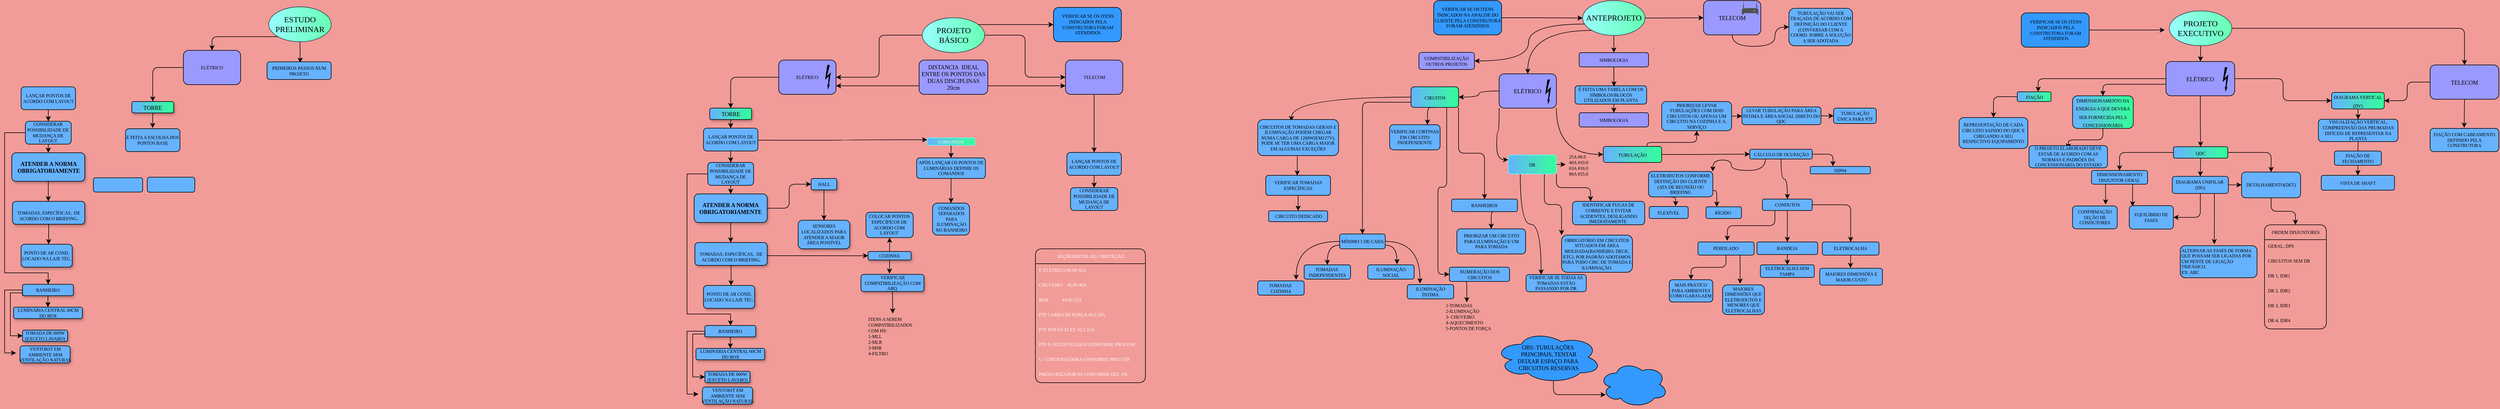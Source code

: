 <mxfile version="20.2.8" type="github">
  <diagram name="Page-1" id="74e2e168-ea6b-b213-b513-2b3c1d86103e">
    <mxGraphModel dx="3826" dy="61" grid="0" gridSize="10" guides="1" tooltips="1" connect="1" arrows="1" fold="1" page="1" pageScale="1" pageWidth="1100" pageHeight="850" background="#F19C99" math="0" shadow="0">
      <root>
        <mxCell id="0" />
        <mxCell id="1" parent="0" />
        <mxCell id="Lup1MCPVR1_stNmRgbZv-17" style="edgeStyle=orthogonalEdgeStyle;rounded=1;orthogonalLoop=1;jettySize=auto;html=1;exitX=0;exitY=0.5;exitDx=0;exitDy=0;entryX=0.5;entryY=0;entryDx=0;entryDy=0;fontFamily=Verdana;fontSize=8;fontColor=default;" parent="1" source="77e6c97f196da883-8" target="_DbIRMYSHlHVo-eN8sxW-55" edge="1">
          <mxGeometry relative="1" as="geometry" />
        </mxCell>
        <mxCell id="77e6c97f196da883-8" value="ELÉTRICO" style="rounded=1;whiteSpace=wrap;html=1;shadow=0;labelBackgroundColor=none;strokeWidth=1;fontFamily=Verdana;fontSize=8;align=center;sketch=0;fillColor=#9999FF;gradientColor=none;gradientDirection=east;" parent="1" vertex="1">
          <mxGeometry x="-831" y="1052" width="100" height="60" as="geometry" />
        </mxCell>
        <mxCell id="77e6c97f196da883-12" value="CONSIDERAR POSSIBILIDADE DE MUDANÇA DE LAYOUT" style="rounded=1;whiteSpace=wrap;html=1;shadow=0;labelBackgroundColor=none;strokeWidth=1;fontFamily=Verdana;fontSize=8;align=center;fillColor=#66B2FF;gradientColor=none;gradientDirection=east;" parent="1" vertex="1">
          <mxGeometry x="-954.8" y="1231" width="80" height="40" as="geometry" />
        </mxCell>
        <mxCell id="_DbIRMYSHlHVo-eN8sxW-10" value="LANÇAR PONTOS DE ACORDO COM LAYOUT" style="rounded=1;whiteSpace=wrap;html=1;shadow=0;labelBackgroundColor=none;strokeWidth=1;fontFamily=Verdana;fontSize=8;align=center;fillColor=#66B2FF;gradientColor=none;gradientDirection=east;" parent="1" vertex="1">
          <mxGeometry x="-962.3" y="1171" width="95" height="40" as="geometry" />
        </mxCell>
        <mxCell id="_DbIRMYSHlHVo-eN8sxW-19" value="" style="endArrow=classic;html=1;rounded=0;exitX=0.5;exitY=1;exitDx=0;exitDy=0;entryX=0.5;entryY=0;entryDx=0;entryDy=0;" parent="1" source="_DbIRMYSHlHVo-eN8sxW-10" target="77e6c97f196da883-12" edge="1">
          <mxGeometry width="50" height="50" relative="1" as="geometry">
            <mxPoint x="-674.8" y="1181" as="sourcePoint" />
            <mxPoint x="-624.8" y="1131" as="targetPoint" />
          </mxGeometry>
        </mxCell>
        <mxCell id="Lup1MCPVR1_stNmRgbZv-18" style="edgeStyle=orthogonalEdgeStyle;rounded=1;orthogonalLoop=1;jettySize=auto;html=1;exitX=1;exitY=0.5;exitDx=0;exitDy=0;entryX=0;entryY=0.5;entryDx=0;entryDy=0;fontFamily=Verdana;fontSize=8;fontColor=default;" parent="1" source="_DbIRMYSHlHVo-eN8sxW-25" target="_DbIRMYSHlHVo-eN8sxW-58" edge="1">
          <mxGeometry relative="1" as="geometry" />
        </mxCell>
        <mxCell id="_DbIRMYSHlHVo-eN8sxW-25" value="&lt;font style=&quot;font-size: 10px;&quot; face=&quot;Verdana&quot;&gt;ATENDER A NORMA OBRIGATORIAMENTE&lt;/font&gt;" style="rounded=1;whiteSpace=wrap;html=1;shadow=1;sketch=0;glass=3;fontStyle=1;fontSize=8;fontFamily=Verdana;fillColor=#66B2FF;gradientColor=none;gradientDirection=east;" parent="1" vertex="1">
          <mxGeometry x="-978.55" y="1286" width="127.5" height="50" as="geometry" />
        </mxCell>
        <mxCell id="_DbIRMYSHlHVo-eN8sxW-26" value="" style="endArrow=classic;html=1;rounded=0;exitX=0.5;exitY=1;exitDx=0;exitDy=0;entryX=0.5;entryY=0;entryDx=0;entryDy=0;" parent="1" source="77e6c97f196da883-12" target="_DbIRMYSHlHVo-eN8sxW-25" edge="1">
          <mxGeometry width="50" height="50" relative="1" as="geometry">
            <mxPoint x="-674.8" y="1281" as="sourcePoint" />
            <mxPoint x="-624.8" y="1231" as="targetPoint" />
          </mxGeometry>
        </mxCell>
        <mxCell id="_DbIRMYSHlHVo-eN8sxW-32" value="" style="endArrow=classic;html=1;rounded=0;exitX=0.5;exitY=1;exitDx=0;exitDy=0;" parent="1" source="_DbIRMYSHlHVo-eN8sxW-25" edge="1">
          <mxGeometry width="50" height="50" relative="1" as="geometry">
            <mxPoint x="-754.8" y="1341" as="sourcePoint" />
            <mxPoint x="-914.8" y="1371" as="targetPoint" />
          </mxGeometry>
        </mxCell>
        <mxCell id="_DbIRMYSHlHVo-eN8sxW-66" value="" style="edgeStyle=orthogonalEdgeStyle;rounded=0;orthogonalLoop=1;jettySize=auto;html=1;fontFamily=Verdana;fontSize=7;" parent="1" source="_DbIRMYSHlHVo-eN8sxW-49" target="_DbIRMYSHlHVo-eN8sxW-65" edge="1">
          <mxGeometry relative="1" as="geometry">
            <Array as="points">
              <mxPoint x="-913.8" y="1436" />
              <mxPoint x="-913.8" y="1436" />
            </Array>
          </mxGeometry>
        </mxCell>
        <mxCell id="_DbIRMYSHlHVo-eN8sxW-49" value="&lt;h4&gt;&lt;font style=&quot;background-color: initial; font-weight: normal;&quot;&gt;&lt;br&gt;&lt;/font&gt;&lt;/h4&gt;&lt;h4&gt;&lt;font style=&quot;background-color: initial; font-weight: normal;&quot;&gt;TOMADAS, ESPECÍFICAS,&amp;nbsp; DE ACORDO COM O BRIEFING&lt;/font&gt;&lt;b style=&quot;background-color: initial;&quot;&gt;.&lt;/b&gt;&lt;br&gt;&lt;/h4&gt;&lt;div&gt;&lt;br style=&quot;font-family: Helvetica; font-size: 12px; text-align: left;&quot;&gt;&lt;/div&gt;" style="rounded=1;whiteSpace=wrap;html=1;shadow=1;glass=0;sketch=0;fillStyle=solid;fontFamily=Verdana;fontSize=8;fillColor=#66B2FF;gradientColor=none;gradientDirection=east;" parent="1" vertex="1">
          <mxGeometry x="-977.3" y="1371" width="126.25" height="40" as="geometry" />
        </mxCell>
        <mxCell id="_DbIRMYSHlHVo-eN8sxW-55" value="&lt;font style=&quot;font-size: 10px;&quot; face=&quot;Verdana&quot;&gt;TORRE&lt;/font&gt;" style="rounded=1;whiteSpace=wrap;html=1;shadow=1;glass=0;sketch=0;fillStyle=solid;fontFamily=Tahoma;fontSize=14;fillColor=#66B2FF;gradientColor=#33FF99;gradientDirection=east;" parent="1" vertex="1">
          <mxGeometry x="-951.36" y="1136" width="73.12" height="20" as="geometry" />
        </mxCell>
        <mxCell id="_DbIRMYSHlHVo-eN8sxW-56" style="edgeStyle=orthogonalEdgeStyle;rounded=0;orthogonalLoop=1;jettySize=auto;html=1;exitX=0.5;exitY=1;exitDx=0;exitDy=0;fontFamily=Verdana;fontSize=8;entryX=0.5;entryY=0;entryDx=0;entryDy=0;" parent="1" source="_DbIRMYSHlHVo-eN8sxW-55" target="_DbIRMYSHlHVo-eN8sxW-10" edge="1">
          <mxGeometry relative="1" as="geometry">
            <mxPoint x="-844.8" y="1176" as="targetPoint" />
          </mxGeometry>
        </mxCell>
        <mxCell id="_DbIRMYSHlHVo-eN8sxW-65" value="PONTO DE AR COND. LOCADO NA LAJE TÉC." style="rounded=1;whiteSpace=wrap;html=1;shadow=1;glass=0;sketch=0;fillStyle=solid;fontFamily=Verdana;fontSize=8;align=center;fillColor=#66B2FF;gradientColor=none;gradientDirection=east;" parent="1" vertex="1">
          <mxGeometry x="-962.3" y="1446" width="89.37" height="40" as="geometry" />
        </mxCell>
        <mxCell id="_DbIRMYSHlHVo-eN8sxW-69" value="&lt;font style=&quot;font-size: 8px;&quot;&gt;BANHEIRO&lt;/font&gt;" style="rounded=1;whiteSpace=wrap;html=1;shadow=1;glass=0;sketch=0;fillStyle=solid;fontFamily=Verdana;fontSize=8;fillColor=#66B2FF;gradientColor=none;gradientDirection=east;" parent="1" vertex="1">
          <mxGeometry x="-959.8" y="1516" width="88.77" height="20" as="geometry" />
        </mxCell>
        <mxCell id="_DbIRMYSHlHVo-eN8sxW-73" style="edgeStyle=orthogonalEdgeStyle;rounded=0;orthogonalLoop=1;jettySize=auto;html=1;fontFamily=Verdana;fontSize=7;exitX=0;exitY=0.5;exitDx=0;exitDy=0;" parent="1" source="77e6c97f196da883-12" target="_DbIRMYSHlHVo-eN8sxW-69" edge="1">
          <mxGeometry relative="1" as="geometry">
            <mxPoint x="-871.05" y="1536" as="targetPoint" />
            <mxPoint x="-951.05" y="1146" as="sourcePoint" />
            <Array as="points">
              <mxPoint x="-991.03" y="1251" />
              <mxPoint x="-991.03" y="1496" />
              <mxPoint x="-915.03" y="1496" />
            </Array>
          </mxGeometry>
        </mxCell>
        <mxCell id="_DbIRMYSHlHVo-eN8sxW-75" value="LUMINÁRIA CENTRAL 60CM DO BOX" style="rounded=1;whiteSpace=wrap;html=1;shadow=1;glass=0;sketch=0;fillStyle=solid;fontFamily=Verdana;fontSize=8;fillColor=#66B2FF;gradientColor=none;gradientDirection=east;" parent="1" vertex="1">
          <mxGeometry x="-975.41" y="1556" width="120" height="20" as="geometry" />
        </mxCell>
        <mxCell id="_DbIRMYSHlHVo-eN8sxW-77" value="VENTOKIT EM AMBIENTE SEM VENTILAÇÃO&amp;nbsp;NATURAL" style="rounded=1;whiteSpace=wrap;html=1;shadow=1;glass=0;sketch=0;fillStyle=solid;fontFamily=Verdana;fontSize=8;fillColor=#66B2FF;gradientColor=none;gradientDirection=east;" parent="1" vertex="1">
          <mxGeometry x="-964.17" y="1623.5" width="87.52" height="30" as="geometry" />
        </mxCell>
        <mxCell id="_DbIRMYSHlHVo-eN8sxW-76" style="edgeStyle=orthogonalEdgeStyle;rounded=0;orthogonalLoop=1;jettySize=auto;html=1;exitX=0;exitY=1;exitDx=0;exitDy=0;fontFamily=Verdana;fontSize=8;" parent="1" source="_DbIRMYSHlHVo-eN8sxW-69" edge="1">
          <mxGeometry relative="1" as="geometry">
            <mxPoint x="-971.03" y="1636" as="targetPoint" />
            <Array as="points">
              <mxPoint x="-960.03" y="1526" />
              <mxPoint x="-991.03" y="1526" />
              <mxPoint x="-991.03" y="1636" />
            </Array>
          </mxGeometry>
        </mxCell>
        <mxCell id="_DbIRMYSHlHVo-eN8sxW-79" value="TOMADA DE 600W (EXCETO LAVABO)" style="rounded=1;whiteSpace=wrap;html=1;shadow=1;glass=0;sketch=0;fillStyle=solid;fontFamily=Verdana;fontSize=8;fillColor=#66B2FF;gradientColor=none;gradientDirection=east;" parent="1" vertex="1">
          <mxGeometry x="-959.8" y="1596" width="78.77" height="20" as="geometry" />
        </mxCell>
        <mxCell id="_DbIRMYSHlHVo-eN8sxW-78" style="edgeStyle=orthogonalEdgeStyle;rounded=0;orthogonalLoop=1;jettySize=auto;html=1;exitX=0;exitY=0.75;exitDx=0;exitDy=0;fontFamily=Verdana;fontSize=8;entryX=0;entryY=0.5;entryDx=0;entryDy=0;" parent="1" source="_DbIRMYSHlHVo-eN8sxW-69" target="_DbIRMYSHlHVo-eN8sxW-79" edge="1">
          <mxGeometry relative="1" as="geometry">
            <mxPoint x="-981.03" y="1616" as="targetPoint" />
            <Array as="points">
              <mxPoint x="-981.03" y="1531" />
              <mxPoint x="-981.03" y="1606" />
            </Array>
          </mxGeometry>
        </mxCell>
        <mxCell id="_DbIRMYSHlHVo-eN8sxW-74" style="edgeStyle=orthogonalEdgeStyle;rounded=0;orthogonalLoop=1;jettySize=auto;html=1;exitX=0.5;exitY=1;exitDx=0;exitDy=0;fontFamily=Verdana;fontSize=8;entryX=0.5;entryY=0;entryDx=0;entryDy=0;" parent="1" source="_DbIRMYSHlHVo-eN8sxW-69" target="_DbIRMYSHlHVo-eN8sxW-75" edge="1">
          <mxGeometry relative="1" as="geometry">
            <mxPoint x="-905.409" y="1516" as="targetPoint" />
          </mxGeometry>
        </mxCell>
        <mxCell id="_DbIRMYSHlHVo-eN8sxW-250" style="edgeStyle=orthogonalEdgeStyle;curved=1;orthogonalLoop=1;jettySize=auto;html=1;exitX=1;exitY=0.5;exitDx=0;exitDy=0;entryX=0;entryY=0.25;entryDx=0;entryDy=0;fontFamily=Verdana;fontSize=8;fontColor=#FFFAFD;" parent="1" target="_DbIRMYSHlHVo-eN8sxW-248" edge="1">
          <mxGeometry relative="1" as="geometry">
            <mxPoint x="-867.03" y="1192" as="sourcePoint" />
          </mxGeometry>
        </mxCell>
        <mxCell id="Lup1MCPVR1_stNmRgbZv-19" style="edgeStyle=orthogonalEdgeStyle;rounded=1;orthogonalLoop=1;jettySize=auto;html=1;exitX=0.5;exitY=1;exitDx=0;exitDy=0;entryX=0.5;entryY=0;entryDx=0;entryDy=0;fontFamily=Verdana;fontSize=8;fontColor=#FFFAFD;verticalAlign=middle;" parent="1" source="_DbIRMYSHlHVo-eN8sxW-248" target="_DbIRMYSHlHVo-eN8sxW-256" edge="1">
          <mxGeometry relative="1" as="geometry" />
        </mxCell>
        <mxCell id="_DbIRMYSHlHVo-eN8sxW-248" value="COMANDOS" style="rounded=1;whiteSpace=wrap;html=1;strokeColor=#66FFFF;fontFamily=Verdana;fontSize=8;fontColor=#FFFAFD;fillColor=#66B2FF;gradientColor=#33FF99;gradientDirection=east;verticalAlign=middle;" parent="1" vertex="1">
          <mxGeometry x="-571.75" y="1188" width="83" height="13" as="geometry" />
        </mxCell>
        <mxCell id="_DbIRMYSHlHVo-eN8sxW-86" value="COZINHA" style="rounded=1;whiteSpace=wrap;html=1;shadow=1;glass=0;sketch=0;fillStyle=solid;fontFamily=Verdana;fontSize=8;fillColor=#66B2FF;gradientColor=none;gradientDirection=east;" parent="1" vertex="1">
          <mxGeometry x="-674.98" y="1386.64" width="75" height="15" as="geometry" />
        </mxCell>
        <mxCell id="Lup1MCPVR1_stNmRgbZv-16" style="edgeStyle=orthogonalEdgeStyle;rounded=1;orthogonalLoop=1;jettySize=auto;html=1;exitX=0.5;exitY=1;exitDx=0;exitDy=0;entryX=0.505;entryY=-0.053;entryDx=0;entryDy=0;entryPerimeter=0;fontFamily=Verdana;fontSize=8;fontColor=default;" parent="1" source="_DbIRMYSHlHVo-eN8sxW-91" target="_DbIRMYSHlHVo-eN8sxW-62" edge="1">
          <mxGeometry relative="1" as="geometry" />
        </mxCell>
        <mxCell id="_DbIRMYSHlHVo-eN8sxW-91" value="VERIFICAR COMPATIBILIZAÇÃO COM ARQ&amp;nbsp;" style="rounded=1;whiteSpace=wrap;html=1;shadow=1;glass=0;sketch=0;fillStyle=solid;fontFamily=Verdana;fontSize=8;fillColor=#66B2FF;gradientColor=none;gradientDirection=east;" parent="1" vertex="1">
          <mxGeometry x="-687.48" y="1426.64" width="110" height="30" as="geometry" />
        </mxCell>
        <mxCell id="_DbIRMYSHlHVo-eN8sxW-90" style="edgeStyle=orthogonalEdgeStyle;rounded=0;orthogonalLoop=1;jettySize=auto;html=1;exitX=0.5;exitY=1;exitDx=0;exitDy=0;fontFamily=Verdana;fontSize=8;entryX=0.452;entryY=-0.044;entryDx=0;entryDy=0;entryPerimeter=0;" parent="1" source="_DbIRMYSHlHVo-eN8sxW-86" target="_DbIRMYSHlHVo-eN8sxW-91" edge="1">
          <mxGeometry relative="1" as="geometry">
            <mxPoint x="-608.385" y="1432.64" as="targetPoint" />
          </mxGeometry>
        </mxCell>
        <mxCell id="_DbIRMYSHlHVo-eN8sxW-127" value="&lt;font style=&quot;font-size: 8px;&quot; face=&quot;Verdana&quot;&gt;COLOCAR PONTOS ESPECÍFICOS DE ACORDO COM LAYOUT&lt;/font&gt;" style="rounded=1;whiteSpace=wrap;html=1;fontSize=8;fontFamily=Verdana;fillColor=#66B2FF;gradientColor=none;gradientDirection=east;" parent="1" vertex="1">
          <mxGeometry x="-678.72" y="1318" width="82.48" height="44.36" as="geometry" />
        </mxCell>
        <mxCell id="_DbIRMYSHlHVo-eN8sxW-128" style="edgeStyle=orthogonalEdgeStyle;rounded=0;orthogonalLoop=1;jettySize=auto;html=1;entryX=0.5;entryY=1;entryDx=0;entryDy=0;fontFamily=Verdana;fontSize=8;" parent="1" source="_DbIRMYSHlHVo-eN8sxW-86" target="_DbIRMYSHlHVo-eN8sxW-127" edge="1">
          <mxGeometry relative="1" as="geometry" />
        </mxCell>
        <mxCell id="_DbIRMYSHlHVo-eN8sxW-62" value="ITENS A SEREM &#xa;COMPATIBILIZADOS&#xa;COM HS:&#xa;1-MLL&#xa;2-MLR&#xa;3-MSR&#xa;4-FILTRO&#xa;" style="text;strokeColor=none;fillColor=none;align=left;verticalAlign=middle;spacingLeft=4;spacingRight=4;overflow=hidden;points=[[0,0.5],[1,0.5]];portConstraint=eastwest;rotatable=0;shadow=1;glass=0;sketch=0;fillStyle=solid;fontFamily=Verdana;fontSize=8;" parent="1" vertex="1">
          <mxGeometry x="-680.61" y="1499" width="96.25" height="75" as="geometry" />
        </mxCell>
        <mxCell id="Lup1MCPVR1_stNmRgbZv-21" style="edgeStyle=orthogonalEdgeStyle;rounded=1;orthogonalLoop=1;jettySize=auto;html=1;exitX=0.5;exitY=1;exitDx=0;exitDy=0;entryX=0.5;entryY=0;entryDx=0;entryDy=0;fontFamily=Verdana;fontSize=8;fontColor=#FFFAFD;verticalAlign=middle;" parent="1" source="_DbIRMYSHlHVo-eN8sxW-256" target="_DbIRMYSHlHVo-eN8sxW-262" edge="1">
          <mxGeometry relative="1" as="geometry" />
        </mxCell>
        <mxCell id="_DbIRMYSHlHVo-eN8sxW-256" value="APÓS LANÇAR OS PONTOS DE LUMINÁRIAS DEFINIR OS COMANDOS" style="rounded=1;whiteSpace=wrap;html=1;strokeColor=default;fontFamily=Verdana;fontSize=8;fontColor=default;fillColor=#66B2FF;gradientColor=none;gradientDirection=east;verticalAlign=middle;" parent="1" vertex="1">
          <mxGeometry x="-590.25" y="1223" width="120" height="36" as="geometry" />
        </mxCell>
        <mxCell id="_DbIRMYSHlHVo-eN8sxW-262" value="COMANDOS SEPARADOS PARA ILUMINAÇÃO NO BANHEIRO" style="rounded=1;whiteSpace=wrap;html=1;strokeColor=default;fontFamily=Verdana;fontSize=8;fontColor=default;fillColor=#66B2FF;gradientColor=none;gradientDirection=east;verticalAlign=middle;" parent="1" vertex="1">
          <mxGeometry x="-562.5" y="1302" width="64.5" height="56" as="geometry" />
        </mxCell>
        <mxCell id="_DbIRMYSHlHVo-eN8sxW-41" value="&lt;font style=&quot;font-size: 8px;&quot; face=&quot;Verdana&quot;&gt;SENSORES LOCALIZADOS PARA ATENDER A MAIOR ÁREA POSSÍVEL&lt;/font&gt;" style="rounded=1;whiteSpace=wrap;html=1;shadow=1;glass=0;sketch=0;fontFamily=Verdana;fontSize=8;fillColor=#66B2FF;gradientColor=none;gradientDirection=east;" parent="1" vertex="1">
          <mxGeometry x="-797" y="1332" width="90" height="50" as="geometry" />
        </mxCell>
        <mxCell id="Lup1MCPVR1_stNmRgbZv-12" style="edgeStyle=orthogonalEdgeStyle;rounded=1;orthogonalLoop=1;jettySize=auto;html=1;exitX=0;exitY=0.5;exitDx=0;exitDy=0;entryX=1;entryY=0.5;entryDx=0;entryDy=0;fontFamily=Verdana;fontSize=8;fontColor=default;" parent="1" source="JxPyhphzEnhFYdVbRk4x-2" target="77e6c97f196da883-8" edge="1">
          <mxGeometry relative="1" as="geometry">
            <mxPoint x="-589.25" y="1014.5" as="sourcePoint" />
          </mxGeometry>
        </mxCell>
        <mxCell id="Lup1MCPVR1_stNmRgbZv-13" style="edgeStyle=orthogonalEdgeStyle;rounded=1;orthogonalLoop=1;jettySize=auto;html=1;entryX=0;entryY=0.5;entryDx=0;entryDy=0;fontFamily=Verdana;fontSize=8;fontColor=default;" parent="1" source="JxPyhphzEnhFYdVbRk4x-2" target="77e6c97f196da883-11" edge="1">
          <mxGeometry relative="1" as="geometry">
            <mxPoint x="-469.25" y="1014.5" as="sourcePoint" />
          </mxGeometry>
        </mxCell>
        <mxCell id="_DbIRMYSHlHVo-eN8sxW-59" style="edgeStyle=orthogonalEdgeStyle;rounded=0;orthogonalLoop=1;jettySize=auto;html=1;exitX=0.5;exitY=1;exitDx=0;exitDy=0;entryX=0.5;entryY=0;entryDx=0;entryDy=0;fontFamily=Verdana;fontSize=8;" parent="1" source="_DbIRMYSHlHVo-eN8sxW-58" target="_DbIRMYSHlHVo-eN8sxW-41" edge="1">
          <mxGeometry relative="1" as="geometry" />
        </mxCell>
        <mxCell id="_DbIRMYSHlHVo-eN8sxW-58" value="HALL" style="rounded=1;whiteSpace=wrap;html=1;shadow=1;glass=0;sketch=0;fillStyle=solid;fontFamily=Verdana;fontSize=8;fillColor=#66B2FF;gradientColor=none;gradientDirection=east;" parent="1" vertex="1">
          <mxGeometry x="-774.5" y="1259" width="45" height="20" as="geometry" />
        </mxCell>
        <mxCell id="Lup1MCPVR1_stNmRgbZv-14" style="edgeStyle=orthogonalEdgeStyle;rounded=1;orthogonalLoop=1;jettySize=auto;html=1;exitX=0;exitY=0.75;exitDx=0;exitDy=0;entryX=1;entryY=0.75;entryDx=0;entryDy=0;fontFamily=Verdana;fontSize=8;fontColor=default;" parent="1" source="_DbIRMYSHlHVo-eN8sxW-36" target="77e6c97f196da883-8" edge="1">
          <mxGeometry relative="1" as="geometry" />
        </mxCell>
        <mxCell id="Lup1MCPVR1_stNmRgbZv-15" style="edgeStyle=orthogonalEdgeStyle;rounded=1;orthogonalLoop=1;jettySize=auto;html=1;exitX=1;exitY=0.75;exitDx=0;exitDy=0;entryX=0;entryY=0.75;entryDx=0;entryDy=0;fontFamily=Verdana;fontSize=8;fontColor=default;" parent="1" source="_DbIRMYSHlHVo-eN8sxW-36" target="77e6c97f196da883-11" edge="1">
          <mxGeometry relative="1" as="geometry" />
        </mxCell>
        <mxCell id="_DbIRMYSHlHVo-eN8sxW-36" value="&lt;font face=&quot;Tahoma&quot; style=&quot;font-size: 10px;&quot;&gt;DISTANCIA&amp;nbsp; IDEAL ENTRE OS PONTOS DAS DUAS DISCIPLINAS&lt;br&gt;20cm&lt;br&gt;&lt;/font&gt;" style="rounded=1;whiteSpace=wrap;html=1;shadow=0;glass=0;sketch=0;fontFamily=Verdana;fontSize=8;fillColor=#9999FF;labelBackgroundColor=none;strokeWidth=1;gradientColor=none;gradientDirection=east;" parent="1" vertex="1">
          <mxGeometry x="-586" y="1052" width="120" height="60" as="geometry" />
        </mxCell>
        <mxCell id="_DbIRMYSHlHVo-eN8sxW-11" value="LANÇAR PONTOS DE ACORDO COM LAYOUT" style="rounded=1;whiteSpace=wrap;html=1;shadow=0;labelBackgroundColor=none;strokeWidth=1;fontFamily=Verdana;fontSize=8;align=center;fillColor=#66B2FF;gradientColor=none;gradientDirection=east;" parent="1" vertex="1">
          <mxGeometry x="-328" y="1213.5" width="95" height="40" as="geometry" />
        </mxCell>
        <mxCell id="_DbIRMYSHlHVo-eN8sxW-12" value="CONSIDERAR POSSIBILIDADE DE MUDANÇA DE LAYOUT" style="rounded=1;whiteSpace=wrap;html=1;shadow=0;labelBackgroundColor=none;strokeWidth=1;fontFamily=Verdana;fontSize=8;align=center;fillColor=#66B2FF;gradientColor=none;gradientDirection=east;" parent="1" vertex="1">
          <mxGeometry x="-321.75" y="1275" width="82.5" height="40" as="geometry" />
        </mxCell>
        <mxCell id="_DbIRMYSHlHVo-eN8sxW-16" value="" style="endArrow=classic;html=1;rounded=0;exitX=0.5;exitY=1;exitDx=0;exitDy=0;entryX=0.5;entryY=0;entryDx=0;entryDy=0;" parent="1" source="_DbIRMYSHlHVo-eN8sxW-11" target="_DbIRMYSHlHVo-eN8sxW-12" edge="1">
          <mxGeometry width="50" height="50" relative="1" as="geometry">
            <mxPoint x="-366.73" y="1221.5" as="sourcePoint" />
            <mxPoint x="-316.73" y="1171.5" as="targetPoint" />
          </mxGeometry>
        </mxCell>
        <mxCell id="Lup1MCPVR1_stNmRgbZv-10" style="edgeStyle=orthogonalEdgeStyle;rounded=1;orthogonalLoop=1;jettySize=auto;html=1;exitX=0.5;exitY=1;exitDx=0;exitDy=0;entryX=0.5;entryY=0;entryDx=0;entryDy=0;fontFamily=Verdana;fontSize=8;fontColor=default;" parent="1" source="77e6c97f196da883-11" target="_DbIRMYSHlHVo-eN8sxW-11" edge="1">
          <mxGeometry relative="1" as="geometry" />
        </mxCell>
        <mxCell id="77e6c97f196da883-11" value="TELECOM" style="rounded=1;whiteSpace=wrap;html=1;shadow=0;labelBackgroundColor=none;strokeWidth=1;fontFamily=Verdana;fontSize=8;align=center;fillColor=#9999FF;sketch=0;gradientColor=none;gradientDirection=east;" parent="1" vertex="1">
          <mxGeometry x="-330.5" y="1052" width="100" height="60" as="geometry" />
        </mxCell>
        <mxCell id="77e6c97f196da883-15" value="VERIFICAR SE OS ITENS INDICADOS PELA CONSTRUTORA FORAM ATENDIDOS" style="rounded=1;whiteSpace=wrap;html=1;shadow=0;labelBackgroundColor=none;strokeWidth=1;fontFamily=Verdana;fontSize=8;align=center;fillColor=#3399FF;" parent="1" vertex="1">
          <mxGeometry x="-351.5" y="960" width="118.5" height="60" as="geometry" />
        </mxCell>
        <mxCell id="QsrUI3fO2fAxIIPYA9e1-78" style="edgeStyle=orthogonalEdgeStyle;rounded=1;orthogonalLoop=1;jettySize=auto;html=1;exitX=0.75;exitY=1;exitDx=0;exitDy=0;entryX=0;entryY=0.5;entryDx=0;entryDy=0;fontFamily=Verdana;fontSize=10;strokeColor=#000000;" parent="1" source="_DbIRMYSHlHVo-eN8sxW-138" target="_DbIRMYSHlHVo-eN8sxW-193" edge="1">
          <mxGeometry relative="1" as="geometry" />
        </mxCell>
        <mxCell id="QsrUI3fO2fAxIIPYA9e1-153" style="edgeStyle=orthogonalEdgeStyle;rounded=1;orthogonalLoop=1;jettySize=auto;html=1;exitX=0.5;exitY=1;exitDx=0;exitDy=0;entryX=0.75;entryY=0;entryDx=0;entryDy=0;fontFamily=Verdana;fontSize=10;strokeColor=#000000;" parent="1" source="_DbIRMYSHlHVo-eN8sxW-138" target="_DbIRMYSHlHVo-eN8sxW-245" edge="1">
          <mxGeometry relative="1" as="geometry" />
        </mxCell>
        <mxCell id="QsrUI3fO2fAxIIPYA9e1-155" style="edgeStyle=orthogonalEdgeStyle;rounded=1;orthogonalLoop=1;jettySize=auto;html=1;exitX=1;exitY=1;exitDx=0;exitDy=0;fontFamily=Verdana;fontSize=10;strokeColor=#000000;" parent="1" source="_DbIRMYSHlHVo-eN8sxW-138" target="QsrUI3fO2fAxIIPYA9e1-21" edge="1">
          <mxGeometry relative="1" as="geometry" />
        </mxCell>
        <mxCell id="QsrUI3fO2fAxIIPYA9e1-158" style="edgeStyle=orthogonalEdgeStyle;orthogonalLoop=1;jettySize=auto;html=1;exitX=0;exitY=0.75;exitDx=0;exitDy=0;entryX=0.5;entryY=0;entryDx=0;entryDy=0;fontFamily=Verdana;fontSize=10;rounded=1;strokeColor=#000000;" parent="1" source="_DbIRMYSHlHVo-eN8sxW-138" target="_DbIRMYSHlHVo-eN8sxW-150" edge="1">
          <mxGeometry relative="1" as="geometry" />
        </mxCell>
        <mxCell id="_DbIRMYSHlHVo-eN8sxW-138" value="&lt;font style=&quot;font-size: 8px;&quot; face=&quot;Verdana&quot;&gt;CIRUITOS&lt;/font&gt;" style="rounded=1;whiteSpace=wrap;html=1;fontFamily=Tahoma;fontSize=14;gradientColor=#33FF99;gradientDirection=east;fillColor=#66B2FF;" parent="1" vertex="1">
          <mxGeometry x="272.5" y="1098.75" width="83" height="36" as="geometry" />
        </mxCell>
        <mxCell id="_DbIRMYSHlHVo-eN8sxW-243" value="&amp;nbsp;CIRCUITO DEDICADO" style="rounded=1;whiteSpace=wrap;html=1;strokeColor=default;fontFamily=Verdana;fontSize=8;fontColor=default;fillColor=#66B2FF;gradientColor=none;gradientDirection=east;" parent="1" vertex="1">
          <mxGeometry x="24" y="1315.5" width="103" height="19" as="geometry" />
        </mxCell>
        <mxCell id="B9O1lsCdQ7yD35bBGhpK-40" style="edgeStyle=orthogonalEdgeStyle;shape=connector;rounded=1;jumpStyle=gap;orthogonalLoop=1;jettySize=auto;html=1;exitX=0.5;exitY=1;exitDx=0;exitDy=0;entryX=0.5;entryY=0;entryDx=0;entryDy=0;labelBackgroundColor=default;strokeColor=#000000;fontFamily=Verdana;fontSize=8;fontColor=default;endArrow=classic;" edge="1" parent="1" source="_DbIRMYSHlHVo-eN8sxW-244" target="_DbIRMYSHlHVo-eN8sxW-243">
          <mxGeometry relative="1" as="geometry" />
        </mxCell>
        <mxCell id="_DbIRMYSHlHVo-eN8sxW-244" value="VERIFICAR TOMADAS ESPECÍFICAS" style="rounded=1;whiteSpace=wrap;html=1;strokeColor=default;fontFamily=Verdana;fontSize=8;fontColor=default;fillColor=#66B2FF;gradientColor=none;gradientDirection=east;" parent="1" vertex="1">
          <mxGeometry x="19" y="1253.5" width="113" height="35" as="geometry" />
        </mxCell>
        <mxCell id="_DbIRMYSHlHVo-eN8sxW-245" value="VERIFICAR CORTINAS EM CIRCUITO INDEPENDENTE" style="rounded=1;whiteSpace=wrap;html=1;strokeColor=default;fontFamily=Verdana;fontSize=8;fontColor=default;fillColor=#66B2FF;gradientColor=none;gradientDirection=east;" parent="1" vertex="1">
          <mxGeometry x="235.25" y="1165" width="88" height="44" as="geometry" />
        </mxCell>
        <mxCell id="_DbIRMYSHlHVo-eN8sxW-217" style="edgeStyle=orthogonalEdgeStyle;curved=1;orthogonalLoop=1;jettySize=auto;html=1;exitX=0;exitY=0.5;exitDx=0;exitDy=0;fontFamily=Verdana;fontSize=10;fontColor=default;entryX=0.855;entryY=0.01;entryDx=0;entryDy=0;entryPerimeter=0;strokeColor=#000000;" parent="1" source="_DbIRMYSHlHVo-eN8sxW-138" edge="1">
          <mxGeometry relative="1" as="geometry">
            <mxPoint x="63.615" y="1158.85" as="targetPoint" />
          </mxGeometry>
        </mxCell>
        <mxCell id="QsrUI3fO2fAxIIPYA9e1-114" style="edgeStyle=orthogonalEdgeStyle;orthogonalLoop=1;jettySize=auto;html=1;exitX=1;exitY=1;exitDx=0;exitDy=0;entryX=0;entryY=0.5;entryDx=0;entryDy=0;curved=1;fontSize=10;fontFamily=Verdana;strokeColor=#000000;" parent="1" source="_DbIRMYSHlHVo-eN8sxW-148" target="QsrUI3fO2fAxIIPYA9e1-4" edge="1">
          <mxGeometry relative="1" as="geometry" />
        </mxCell>
        <mxCell id="QsrUI3fO2fAxIIPYA9e1-138" style="edgeStyle=orthogonalEdgeStyle;curved=1;orthogonalLoop=1;jettySize=auto;html=1;exitX=0;exitY=0.5;exitDx=0;exitDy=0;entryX=1;entryY=0.5;entryDx=0;entryDy=0;fontFamily=Verdana;fontSize=10;strokeColor=#000000;" parent="1" source="_DbIRMYSHlHVo-eN8sxW-148" target="_DbIRMYSHlHVo-eN8sxW-138" edge="1">
          <mxGeometry relative="1" as="geometry" />
        </mxCell>
        <mxCell id="QsrUI3fO2fAxIIPYA9e1-139" style="edgeStyle=orthogonalEdgeStyle;curved=1;orthogonalLoop=1;jettySize=auto;html=1;exitX=0;exitY=1;exitDx=0;exitDy=0;entryX=0;entryY=0.25;entryDx=0;entryDy=0;fontFamily=Verdana;fontSize=10;strokeColor=#000000;" parent="1" source="_DbIRMYSHlHVo-eN8sxW-148" target="_DbIRMYSHlHVo-eN8sxW-206" edge="1">
          <mxGeometry relative="1" as="geometry" />
        </mxCell>
        <mxCell id="_DbIRMYSHlHVo-eN8sxW-148" value="&lt;font style=&quot;font-size: 10px;&quot;&gt;ELÉTRICO&lt;/font&gt;" style="rounded=1;whiteSpace=wrap;html=1;shadow=0;labelBackgroundColor=none;strokeWidth=1;fontFamily=Verdana;fontSize=8;align=center;sketch=0;fillColor=#9999FF;gradientColor=none;gradientDirection=east;" parent="1" vertex="1">
          <mxGeometry x="426.25" y="1076" width="100" height="60" as="geometry" />
        </mxCell>
        <mxCell id="_DbIRMYSHlHVo-eN8sxW-161" value="ILUMINAÇÃO SOCIAL" style="rounded=1;whiteSpace=wrap;html=1;fontFamily=Verdana;fontSize=8;fillColor=#66B2FF;gradientColor=none;gradientDirection=east;" parent="1" vertex="1">
          <mxGeometry x="197" y="1410" width="81" height="25" as="geometry" />
        </mxCell>
        <mxCell id="_DbIRMYSHlHVo-eN8sxW-165" style="edgeStyle=orthogonalEdgeStyle;orthogonalLoop=1;jettySize=auto;html=1;exitX=1;exitY=0.75;exitDx=0;exitDy=0;fontFamily=Verdana;fontSize=10;curved=1;strokeColor=#000000;" parent="1" source="_DbIRMYSHlHVo-eN8sxW-150" edge="1">
          <mxGeometry relative="1" as="geometry">
            <mxPoint x="248" y="1409" as="targetPoint" />
          </mxGeometry>
        </mxCell>
        <mxCell id="QsrUI3fO2fAxIIPYA9e1-152" style="edgeStyle=orthogonalEdgeStyle;rounded=1;orthogonalLoop=1;jettySize=auto;html=1;exitX=0.25;exitY=1;exitDx=0;exitDy=0;entryX=0.378;entryY=0.009;entryDx=0;entryDy=0;entryPerimeter=0;fontFamily=Verdana;fontSize=10;strokeColor=#000000;" parent="1" source="_DbIRMYSHlHVo-eN8sxW-193" target="_DbIRMYSHlHVo-eN8sxW-196" edge="1">
          <mxGeometry relative="1" as="geometry" />
        </mxCell>
        <mxCell id="_DbIRMYSHlHVo-eN8sxW-193" value="NUMERAÇÃO DOS CIRCUITOS" style="rounded=1;whiteSpace=wrap;html=1;fontFamily=Verdana;fontSize=8;fontColor=default;fillColor=#66B2FF;gradientColor=none;gradientDirection=east;" parent="1" vertex="1">
          <mxGeometry x="339.5" y="1414" width="105" height="25" as="geometry" />
        </mxCell>
        <mxCell id="_DbIRMYSHlHVo-eN8sxW-196" value="1-TOMADAS&#xa;2-ILUMINAÇÃO&#xa;3- CHUVEIRO&#xa;4-AQUECIMENTO&#xa;5-PONTOS DE FORÇA&#xa;" style="text;strokeColor=none;fillColor=none;align=left;verticalAlign=middle;spacingLeft=4;spacingRight=4;overflow=hidden;points=[[0,0.5],[1,0.5]];portConstraint=eastwest;rotatable=0;shadow=1;glass=0;sketch=0;fillStyle=solid;fontFamily=Verdana;fontSize=8;" parent="1" vertex="1">
          <mxGeometry x="327.25" y="1474.94" width="112.75" height="55.06" as="geometry" />
        </mxCell>
        <mxCell id="_DbIRMYSHlHVo-eN8sxW-202" value="PRIORIZAR UM CIRCUITO PARA ILUMINAÇÃO E UM PARA TOMADA" style="rounded=1;whiteSpace=wrap;html=1;fontFamily=Verdana;fontSize=8;fontColor=default;fillColor=#66B2FF;gradientColor=none;gradientDirection=east;" parent="1" vertex="1">
          <mxGeometry x="352.5" y="1347" width="120" height="44" as="geometry" />
        </mxCell>
        <mxCell id="_DbIRMYSHlHVo-eN8sxW-208" style="edgeStyle=orthogonalEdgeStyle;orthogonalLoop=1;jettySize=auto;html=1;exitX=0.5;exitY=1;exitDx=0;exitDy=0;entryX=0.5;entryY=0;entryDx=0;entryDy=0;fontFamily=Verdana;fontSize=10;fontColor=default;rounded=1;strokeColor=#000000;" parent="1" target="_DbIRMYSHlHVo-eN8sxW-202" edge="1">
          <mxGeometry relative="1" as="geometry">
            <mxPoint x="428.5" y="1315" as="sourcePoint" />
          </mxGeometry>
        </mxCell>
        <mxCell id="_DbIRMYSHlHVo-eN8sxW-163" value="ILUMINAÇÃO ÍNTIMA" style="rounded=1;whiteSpace=wrap;html=1;fontFamily=Verdana;fontSize=8;fillColor=#66B2FF;gradientColor=none;gradientDirection=east;" parent="1" vertex="1">
          <mxGeometry x="266" y="1444.5" width="81" height="25" as="geometry" />
        </mxCell>
        <mxCell id="QsrUI3fO2fAxIIPYA9e1-140" style="edgeStyle=orthogonalEdgeStyle;curved=1;orthogonalLoop=1;jettySize=auto;html=1;exitX=0.25;exitY=1;exitDx=0;exitDy=0;entryX=0.25;entryY=0;entryDx=0;entryDy=0;fontFamily=Verdana;fontSize=10;strokeColor=#000000;" parent="1" source="_DbIRMYSHlHVo-eN8sxW-206" target="_DbIRMYSHlHVo-eN8sxW-214" edge="1">
          <mxGeometry relative="1" as="geometry" />
        </mxCell>
        <mxCell id="QsrUI3fO2fAxIIPYA9e1-148" style="edgeStyle=orthogonalEdgeStyle;rounded=1;orthogonalLoop=1;jettySize=auto;html=1;exitX=1;exitY=0.5;exitDx=0;exitDy=0;entryX=0;entryY=0.403;entryDx=0;entryDy=0;entryPerimeter=0;fontFamily=Verdana;fontSize=10;strokeColor=#000000;" parent="1" source="_DbIRMYSHlHVo-eN8sxW-206" target="_DbIRMYSHlHVo-eN8sxW-252" edge="1">
          <mxGeometry relative="1" as="geometry" />
        </mxCell>
        <mxCell id="QsrUI3fO2fAxIIPYA9e1-150" style="edgeStyle=orthogonalEdgeStyle;rounded=1;orthogonalLoop=1;jettySize=auto;html=1;exitX=1;exitY=1;exitDx=0;exitDy=0;entryX=0.25;entryY=0;entryDx=0;entryDy=0;fontFamily=Verdana;fontSize=10;strokeColor=#000000;" parent="1" source="_DbIRMYSHlHVo-eN8sxW-206" target="_DbIRMYSHlHVo-eN8sxW-225" edge="1">
          <mxGeometry relative="1" as="geometry" />
        </mxCell>
        <mxCell id="QsrUI3fO2fAxIIPYA9e1-151" style="edgeStyle=orthogonalEdgeStyle;rounded=1;orthogonalLoop=1;jettySize=auto;html=1;exitX=0.75;exitY=1;exitDx=0;exitDy=0;entryX=0;entryY=0;entryDx=0;entryDy=0;fontFamily=Verdana;fontSize=10;strokeColor=#000000;" parent="1" source="_DbIRMYSHlHVo-eN8sxW-206" target="_DbIRMYSHlHVo-eN8sxW-216" edge="1">
          <mxGeometry relative="1" as="geometry" />
        </mxCell>
        <mxCell id="_DbIRMYSHlHVo-eN8sxW-206" value="DR" style="rounded=1;whiteSpace=wrap;html=1;fontFamily=Verdana;fontSize=8;fontColor=#000000;fillColor=#66B2FF;gradientColor=#33FF99;gradientDirection=east;strokeColor=#66FFFF;" parent="1" vertex="1">
          <mxGeometry x="442.13" y="1218" width="84.12" height="33" as="geometry" />
        </mxCell>
        <mxCell id="_DbIRMYSHlHVo-eN8sxW-214" value="VERIFICAR SE TODAS AS TOMADAS ESTÃO PASSANDO POR DR" style="rounded=1;whiteSpace=wrap;html=1;strokeColor=default;fontFamily=Verdana;fontSize=8;fontColor=default;fillColor=#66B2FF;gradientColor=none;gradientDirection=east;" parent="1" vertex="1">
          <mxGeometry x="473.25" y="1427" width="105.12" height="30" as="geometry" />
        </mxCell>
        <mxCell id="_DbIRMYSHlHVo-eN8sxW-216" value="OBRIGATÓRIO EM CIRCUITOS SITUADOS EM ÁREA MOLHADA(BANHEIRO, DECK, ETC). POR PADRÃO ADOTAMOS PARA TODO CIRC DE TOMADA E ILUMINAÇÃO." style="rounded=1;whiteSpace=wrap;html=1;strokeColor=default;fontFamily=Verdana;fontSize=8;fontColor=default;fillColor=#66B2FF;gradientColor=none;gradientDirection=east;" parent="1" vertex="1">
          <mxGeometry x="535.25" y="1358" width="123.75" height="65" as="geometry" />
        </mxCell>
        <mxCell id="_DbIRMYSHlHVo-eN8sxW-225" value="IDENTIFICAR FUGAS DE CORRENTE E EVITAR ACIDENTES, DESLIGANDO IMEDIATAMENTE&amp;nbsp;" style="rounded=1;whiteSpace=wrap;html=1;strokeColor=default;fontFamily=Verdana;fontSize=8;fontColor=default;fillColor=#66B2FF;gradientColor=none;gradientDirection=east;" parent="1" vertex="1">
          <mxGeometry x="554.25" y="1299" width="126.12" height="41" as="geometry" />
        </mxCell>
        <mxCell id="_DbIRMYSHlHVo-eN8sxW-150" value="MÍNIMO 1 DE CADA" style="rounded=1;whiteSpace=wrap;html=1;fontFamily=Verdana;fontSize=8;fillColor=#66B2FF;gradientColor=none;gradientDirection=east;" parent="1" vertex="1">
          <mxGeometry x="148" y="1356" width="79.5" height="26" as="geometry" />
        </mxCell>
        <mxCell id="_DbIRMYSHlHVo-eN8sxW-226" style="edgeStyle=orthogonalEdgeStyle;curved=1;orthogonalLoop=1;jettySize=auto;html=1;exitX=1;exitY=0.5;exitDx=0;exitDy=0;entryX=0.168;entryY=0.06;entryDx=0;entryDy=0;entryPerimeter=0;fontFamily=Verdana;fontSize=10;fontColor=default;strokeColor=#000000;" parent="1" source="_DbIRMYSHlHVo-eN8sxW-150" edge="1">
          <mxGeometry relative="1" as="geometry">
            <mxPoint x="288.108" y="1442.5" as="targetPoint" />
          </mxGeometry>
        </mxCell>
        <mxCell id="_DbIRMYSHlHVo-eN8sxW-156" style="edgeStyle=orthogonalEdgeStyle;orthogonalLoop=1;jettySize=auto;html=1;exitX=0;exitY=0.5;exitDx=0;exitDy=0;fontFamily=Verdana;fontSize=10;curved=1;strokeColor=#000000;" parent="1" source="_DbIRMYSHlHVo-eN8sxW-150" edge="1">
          <mxGeometry relative="1" as="geometry">
            <mxPoint x="72" y="1436" as="targetPoint" />
          </mxGeometry>
        </mxCell>
        <mxCell id="_DbIRMYSHlHVo-eN8sxW-160" value="TOMADAS&amp;nbsp; COZINHA" style="rounded=1;whiteSpace=wrap;html=1;fontFamily=Verdana;fontSize=8;fillColor=#66B2FF;gradientColor=none;gradientDirection=east;" parent="1" vertex="1">
          <mxGeometry x="5" y="1438" width="81" height="25" as="geometry" />
        </mxCell>
        <mxCell id="_DbIRMYSHlHVo-eN8sxW-162" value="TOMADAS&amp;nbsp; INDEPENDENTES" style="rounded=1;whiteSpace=wrap;html=1;fontFamily=Verdana;fontSize=8;fillColor=#66B2FF;gradientColor=none;gradientDirection=east;" parent="1" vertex="1">
          <mxGeometry x="86" y="1410" width="81" height="25" as="geometry" />
        </mxCell>
        <mxCell id="_DbIRMYSHlHVo-eN8sxW-164" style="edgeStyle=orthogonalEdgeStyle;orthogonalLoop=1;jettySize=auto;html=1;exitX=0;exitY=0.75;exitDx=0;exitDy=0;fontFamily=Verdana;fontSize=10;curved=1;entryX=0.5;entryY=0;entryDx=0;entryDy=0;strokeColor=#000000;" parent="1" source="_DbIRMYSHlHVo-eN8sxW-150" target="_DbIRMYSHlHVo-eN8sxW-162" edge="1">
          <mxGeometry relative="1" as="geometry">
            <mxPoint x="-91" y="1409" as="targetPoint" />
          </mxGeometry>
        </mxCell>
        <mxCell id="QsrUI3fO2fAxIIPYA9e1-101" style="edgeStyle=orthogonalEdgeStyle;rounded=1;orthogonalLoop=1;jettySize=auto;html=1;exitX=0.5;exitY=1;exitDx=0;exitDy=0;entryX=0.5;entryY=0;entryDx=0;entryDy=0;fontSize=10;fontFamily=Verdana;strokeColor=#000000;" parent="1" target="QsrUI3fO2fAxIIPYA9e1-100" edge="1">
          <mxGeometry relative="1" as="geometry">
            <mxPoint x="626.5" y="1008.0" as="sourcePoint" />
          </mxGeometry>
        </mxCell>
        <mxCell id="QsrUI3fO2fAxIIPYA9e1-104" style="edgeStyle=orthogonalEdgeStyle;orthogonalLoop=1;jettySize=auto;html=1;exitX=1;exitY=0.5;exitDx=0;exitDy=0;entryX=0;entryY=0.5;entryDx=0;entryDy=0;curved=1;fontSize=10;fontFamily=Verdana;strokeColor=#000000;" parent="1" source="JxPyhphzEnhFYdVbRk4x-1" target="_DbIRMYSHlHVo-eN8sxW-149" edge="1">
          <mxGeometry relative="1" as="geometry">
            <mxPoint x="682.5" y="993" as="sourcePoint" />
          </mxGeometry>
        </mxCell>
        <mxCell id="QsrUI3fO2fAxIIPYA9e1-133" style="edgeStyle=orthogonalEdgeStyle;curved=1;orthogonalLoop=1;jettySize=auto;html=1;exitX=0;exitY=1;exitDx=0;exitDy=0;entryX=0.5;entryY=0;entryDx=0;entryDy=0;fontFamily=Verdana;fontSize=10;strokeColor=#000000;" parent="1" source="JxPyhphzEnhFYdVbRk4x-1" target="_DbIRMYSHlHVo-eN8sxW-148" edge="1">
          <mxGeometry relative="1" as="geometry">
            <mxPoint x="562.5" y="1008" as="sourcePoint" />
          </mxGeometry>
        </mxCell>
        <mxCell id="QsrUI3fO2fAxIIPYA9e1-134" style="edgeStyle=orthogonalEdgeStyle;curved=1;orthogonalLoop=1;jettySize=auto;html=1;entryX=1;entryY=0.5;entryDx=0;entryDy=0;fontFamily=Verdana;fontSize=10;exitX=0.046;exitY=0.672;exitDx=0;exitDy=0;exitPerimeter=0;strokeColor=#000000;" parent="1" source="JxPyhphzEnhFYdVbRk4x-1" target="QsrUI3fO2fAxIIPYA9e1-106" edge="1">
          <mxGeometry relative="1" as="geometry">
            <mxPoint x="561.25" y="994" as="sourcePoint" />
          </mxGeometry>
        </mxCell>
        <mxCell id="QsrUI3fO2fAxIIPYA9e1-113" style="edgeStyle=orthogonalEdgeStyle;curved=1;orthogonalLoop=1;jettySize=auto;html=1;exitX=0.5;exitY=1;exitDx=0;exitDy=0;fontSize=10;fontFamily=Verdana;strokeColor=#000000;" parent="1" source="_DbIRMYSHlHVo-eN8sxW-149" target="QsrUI3fO2fAxIIPYA9e1-94" edge="1">
          <mxGeometry relative="1" as="geometry" />
        </mxCell>
        <mxCell id="_DbIRMYSHlHVo-eN8sxW-149" value="&lt;font style=&quot;font-size: 10px;&quot;&gt;TELECOM&lt;/font&gt;" style="rounded=1;whiteSpace=wrap;html=1;shadow=0;labelBackgroundColor=none;strokeWidth=1;fontFamily=Verdana;fontSize=8;align=center;fillColor=#9999FF;gradientColor=none;gradientDirection=east;" parent="1" vertex="1">
          <mxGeometry x="783" y="948" width="100" height="60" as="geometry" />
        </mxCell>
        <mxCell id="_DbIRMYSHlHVo-eN8sxW-133" style="edgeStyle=orthogonalEdgeStyle;rounded=0;orthogonalLoop=1;jettySize=auto;html=1;exitX=1;exitY=0;exitDx=0;exitDy=0;fontFamily=Tahoma;fontSize=14;entryX=0;entryY=0.5;entryDx=0;entryDy=0;" parent="1" source="JxPyhphzEnhFYdVbRk4x-2" target="77e6c97f196da883-15" edge="1">
          <mxGeometry relative="1" as="geometry">
            <mxPoint x="-396.25" y="999.5" as="targetPoint" />
            <mxPoint x="-469.25" y="999.5" as="sourcePoint" />
            <Array as="points">
              <mxPoint x="-487" y="990" />
            </Array>
          </mxGeometry>
        </mxCell>
        <mxCell id="_DbIRMYSHlHVo-eN8sxW-252" value="25A #6.0&#xa;40A #10.0&#xa;63A #16.0&#xa;80A #35.0&#xa;" style="text;strokeColor=none;fillColor=none;align=left;verticalAlign=middle;spacingLeft=4;spacingRight=4;overflow=hidden;points=[[0,0.5],[1,0.5]];portConstraint=eastwest;rotatable=0;shadow=1;glass=0;sketch=0;fillStyle=solid;fontFamily=Verdana;fontSize=8;" parent="1" vertex="1">
          <mxGeometry x="542.25" y="1215" width="59" height="47" as="geometry" />
        </mxCell>
        <mxCell id="QsrUI3fO2fAxIIPYA9e1-142" style="edgeStyle=orthogonalEdgeStyle;orthogonalLoop=1;jettySize=auto;html=1;exitX=1;exitY=0.5;exitDx=0;exitDy=0;entryX=0;entryY=0.5;entryDx=0;entryDy=0;fontFamily=Verdana;fontSize=10;rounded=1;strokeColor=#000000;" parent="1" source="QsrUI3fO2fAxIIPYA9e1-4" target="QsrUI3fO2fAxIIPYA9e1-11" edge="1">
          <mxGeometry relative="1" as="geometry" />
        </mxCell>
        <mxCell id="B9O1lsCdQ7yD35bBGhpK-54" style="edgeStyle=orthogonalEdgeStyle;shape=connector;rounded=1;jumpStyle=gap;orthogonalLoop=1;jettySize=auto;html=1;exitX=0.75;exitY=0;exitDx=0;exitDy=0;labelBackgroundColor=default;strokeColor=#000000;fontFamily=Verdana;fontSize=8;fontColor=default;endArrow=classic;" edge="1" parent="1" source="QsrUI3fO2fAxIIPYA9e1-4" target="B9O1lsCdQ7yD35bBGhpK-49">
          <mxGeometry relative="1" as="geometry">
            <Array as="points">
              <mxPoint x="685" y="1196" />
              <mxPoint x="771" y="1196" />
            </Array>
          </mxGeometry>
        </mxCell>
        <mxCell id="QsrUI3fO2fAxIIPYA9e1-4" value="&lt;font style=&quot;font-size: 8px;&quot; face=&quot;Verdana&quot;&gt;TUBULAÇÃO&lt;/font&gt;" style="rounded=1;whiteSpace=wrap;html=1;fillColor=#66B2FF;gradientColor=#33FF99;gradientDirection=east;" parent="1" vertex="1">
          <mxGeometry x="608" y="1203" width="102" height="28" as="geometry" />
        </mxCell>
        <mxCell id="QsrUI3fO2fAxIIPYA9e1-8" value="DIP04" style="rounded=1;whiteSpace=wrap;html=1;fontFamily=Verdana;fontSize=8;fillColor=#66B2FF;gradientColor=none;gradientDirection=east;" parent="1" vertex="1">
          <mxGeometry x="969.25" y="1238" width="105" height="13" as="geometry" />
        </mxCell>
        <mxCell id="QsrUI3fO2fAxIIPYA9e1-17" value="RÍGIDO&amp;nbsp;" style="rounded=1;whiteSpace=wrap;html=1;fontFamily=Verdana;fontSize=8;fillColor=#66B2FF;gradientColor=none;gradientDirection=east;" parent="1" vertex="1">
          <mxGeometry x="787.25" y="1308.5" width="62" height="20.5" as="geometry" />
        </mxCell>
        <mxCell id="QsrUI3fO2fAxIIPYA9e1-21" value="BANHEIROS" style="rounded=1;whiteSpace=wrap;html=1;fontFamily=Verdana;fontSize=8;fontColor=default;fillColor=#66B2FF;gradientColor=none;gradientDirection=east;" parent="1" vertex="1">
          <mxGeometry x="343.25" y="1295" width="115" height="22" as="geometry" />
        </mxCell>
        <mxCell id="QsrUI3fO2fAxIIPYA9e1-145" style="edgeStyle=orthogonalEdgeStyle;rounded=1;orthogonalLoop=1;jettySize=auto;html=1;exitX=0.25;exitY=1;exitDx=0;exitDy=0;fontFamily=Verdana;fontSize=10;strokeColor=#000000;" parent="1" source="QsrUI3fO2fAxIIPYA9e1-23" edge="1">
          <mxGeometry relative="1" as="geometry">
            <mxPoint x="734.361" y="1307.222" as="targetPoint" />
          </mxGeometry>
        </mxCell>
        <mxCell id="QsrUI3fO2fAxIIPYA9e1-146" style="edgeStyle=orthogonalEdgeStyle;rounded=1;orthogonalLoop=1;jettySize=auto;html=1;exitX=1;exitY=0.75;exitDx=0;exitDy=0;entryX=0.306;entryY=-0.008;entryDx=0;entryDy=0;entryPerimeter=0;fontFamily=Verdana;fontSize=10;strokeColor=#000000;" parent="1" source="QsrUI3fO2fAxIIPYA9e1-23" target="QsrUI3fO2fAxIIPYA9e1-17" edge="1">
          <mxGeometry relative="1" as="geometry" />
        </mxCell>
        <mxCell id="QsrUI3fO2fAxIIPYA9e1-23" value="ELETRODUTOS CONFORME DEFINIÇÃO DO CLIENTE (ATA DE REUNIÃO OU BRIEFING" style="rounded=1;whiteSpace=wrap;html=1;fontFamily=Verdana;fontSize=8;fillColor=#66B2FF;gradientColor=none;gradientDirection=east;" parent="1" vertex="1">
          <mxGeometry x="687" y="1246.78" width="112.25" height="44.44" as="geometry" />
        </mxCell>
        <mxCell id="QsrUI3fO2fAxIIPYA9e1-57" style="edgeStyle=orthogonalEdgeStyle;rounded=1;orthogonalLoop=1;jettySize=auto;html=1;exitX=0.5;exitY=1;exitDx=0;exitDy=0;entryX=0.5;entryY=0;entryDx=0;entryDy=0;fontFamily=Verdana;fontSize=10;strokeColor=#000000;" parent="1" source="QsrUI3fO2fAxIIPYA9e1-28" target="QsrUI3fO2fAxIIPYA9e1-45" edge="1">
          <mxGeometry relative="1" as="geometry" />
        </mxCell>
        <mxCell id="QsrUI3fO2fAxIIPYA9e1-61" style="edgeStyle=orthogonalEdgeStyle;rounded=1;orthogonalLoop=1;jettySize=auto;html=1;exitX=1;exitY=0.5;exitDx=0;exitDy=0;fontFamily=Verdana;fontSize=10;entryX=0.5;entryY=0;entryDx=0;entryDy=0;strokeColor=#000000;" parent="1" source="QsrUI3fO2fAxIIPYA9e1-28" target="QsrUI3fO2fAxIIPYA9e1-44" edge="1">
          <mxGeometry relative="1" as="geometry" />
        </mxCell>
        <mxCell id="QsrUI3fO2fAxIIPYA9e1-28" value="CONDUTOS" style="rounded=1;whiteSpace=wrap;html=1;fontFamily=Verdana;fontSize=8;fillColor=#66B2FF;gradientColor=none;gradientDirection=east;" parent="1" vertex="1">
          <mxGeometry x="885.75" y="1295" width="87" height="20" as="geometry" />
        </mxCell>
        <mxCell id="QsrUI3fO2fAxIIPYA9e1-36" value="&lt;span style=&quot;font-size: 8px;&quot;&gt;FLEXÍVEL&lt;/span&gt;" style="rounded=1;whiteSpace=wrap;html=1;fontFamily=Verdana;fontSize=8;fillColor=#66B2FF;gradientColor=none;gradientDirection=east;" parent="1" vertex="1">
          <mxGeometry x="688.25" y="1308" width="68" height="21" as="geometry" />
        </mxCell>
        <mxCell id="QsrUI3fO2fAxIIPYA9e1-75" style="edgeStyle=orthogonalEdgeStyle;rounded=1;orthogonalLoop=1;jettySize=auto;html=1;exitX=0.5;exitY=1;exitDx=0;exitDy=0;entryX=0.5;entryY=0;entryDx=0;entryDy=0;fontFamily=Verdana;fontSize=10;strokeColor=#000000;" parent="1" source="QsrUI3fO2fAxIIPYA9e1-43" target="QsrUI3fO2fAxIIPYA9e1-66" edge="1">
          <mxGeometry relative="1" as="geometry" />
        </mxCell>
        <mxCell id="QsrUI3fO2fAxIIPYA9e1-43" value="PERFILADO" style="rounded=1;whiteSpace=wrap;html=1;fontFamily=Verdana;fontSize=8;fillColor=#66B2FF;gradientColor=none;gradientDirection=east;" parent="1" vertex="1">
          <mxGeometry x="773.25" y="1369.94" width="98" height="23" as="geometry" />
        </mxCell>
        <mxCell id="QsrUI3fO2fAxIIPYA9e1-44" value="ELETROCALHA" style="rounded=1;whiteSpace=wrap;html=1;fontFamily=Verdana;fontSize=8;fillColor=#66B2FF;gradientColor=none;gradientDirection=east;" parent="1" vertex="1">
          <mxGeometry x="990.25" y="1369.94" width="99" height="23" as="geometry" />
        </mxCell>
        <mxCell id="QsrUI3fO2fAxIIPYA9e1-59" style="edgeStyle=orthogonalEdgeStyle;rounded=1;orthogonalLoop=1;jettySize=auto;html=1;exitX=0.5;exitY=1;exitDx=0;exitDy=0;entryX=0.5;entryY=0;entryDx=0;entryDy=0;fontFamily=Verdana;fontSize=10;strokeColor=#000000;" parent="1" source="QsrUI3fO2fAxIIPYA9e1-45" target="QsrUI3fO2fAxIIPYA9e1-56" edge="1">
          <mxGeometry relative="1" as="geometry" />
        </mxCell>
        <mxCell id="QsrUI3fO2fAxIIPYA9e1-45" value="BANDEJA" style="rounded=1;whiteSpace=wrap;html=1;fontFamily=Verdana;fontSize=8;fillColor=#66B2FF;gradientColor=none;gradientDirection=east;" parent="1" vertex="1">
          <mxGeometry x="876.25" y="1369.94" width="106" height="22" as="geometry" />
        </mxCell>
        <mxCell id="QsrUI3fO2fAxIIPYA9e1-56" value="ELETROCALHA SEM TAMPA" style="rounded=1;whiteSpace=wrap;html=1;fontFamily=Verdana;fontSize=8;fillColor=#66B2FF;gradientColor=none;gradientDirection=east;" parent="1" vertex="1">
          <mxGeometry x="882.25" y="1409.94" width="94" height="22" as="geometry" />
        </mxCell>
        <mxCell id="QsrUI3fO2fAxIIPYA9e1-64" value="MAIORES DIMENSÕES E MAIOR CUSTO" style="rounded=1;whiteSpace=wrap;html=1;fontFamily=Verdana;fontSize=8;fillColor=#66B2FF;gradientColor=none;gradientDirection=east;" parent="1" vertex="1">
          <mxGeometry x="985.75" y="1415.94" width="109.5" height="29.5" as="geometry" />
        </mxCell>
        <mxCell id="QsrUI3fO2fAxIIPYA9e1-66" value="MAIS PRÁTICO PARA AMBIENTES COMO GARAGAEM" style="rounded=1;whiteSpace=wrap;html=1;fontFamily=Verdana;fontSize=8;fillColor=#66B2FF;gradientColor=none;gradientDirection=east;" parent="1" vertex="1">
          <mxGeometry x="723.25" y="1435.94" width="76" height="39" as="geometry" />
        </mxCell>
        <mxCell id="QsrUI3fO2fAxIIPYA9e1-68" value="MAIORES DIMENSÕES QUE ELETRODUTOS E MENORES QUE ELETROCALHAS" style="rounded=1;whiteSpace=wrap;html=1;fontFamily=Verdana;fontSize=8;fillColor=#66B2FF;gradientColor=none;gradientDirection=east;" parent="1" vertex="1">
          <mxGeometry x="816.25" y="1444.94" width="73" height="52" as="geometry" />
        </mxCell>
        <mxCell id="QsrUI3fO2fAxIIPYA9e1-154" style="edgeStyle=orthogonalEdgeStyle;rounded=1;orthogonalLoop=1;jettySize=auto;html=1;exitX=1;exitY=0.5;exitDx=0;exitDy=0;entryX=0.377;entryY=-0.034;entryDx=0;entryDy=0;entryPerimeter=0;fontFamily=Verdana;fontSize=10;strokeColor=#000000;" parent="1" source="QsrUI3fO2fAxIIPYA9e1-11" target="QsrUI3fO2fAxIIPYA9e1-8" edge="1">
          <mxGeometry relative="1" as="geometry" />
        </mxCell>
        <mxCell id="QsrUI3fO2fAxIIPYA9e1-179" style="edgeStyle=orthogonalEdgeStyle;curved=1;orthogonalLoop=1;jettySize=auto;html=1;exitX=0.5;exitY=1;exitDx=0;exitDy=0;entryX=0.5;entryY=0;entryDx=0;entryDy=0;fontFamily=Verdana;fontSize=10;strokeColor=#000000;" parent="1" source="QsrUI3fO2fAxIIPYA9e1-11" target="QsrUI3fO2fAxIIPYA9e1-28" edge="1">
          <mxGeometry relative="1" as="geometry" />
        </mxCell>
        <mxCell id="QsrUI3fO2fAxIIPYA9e1-180" style="edgeStyle=orthogonalEdgeStyle;curved=1;orthogonalLoop=1;jettySize=auto;html=1;exitX=0.25;exitY=1;exitDx=0;exitDy=0;entryX=1;entryY=0;entryDx=0;entryDy=0;fontFamily=Verdana;fontSize=10;strokeColor=#000000;" parent="1" source="QsrUI3fO2fAxIIPYA9e1-11" target="QsrUI3fO2fAxIIPYA9e1-23" edge="1">
          <mxGeometry relative="1" as="geometry" />
        </mxCell>
        <mxCell id="QsrUI3fO2fAxIIPYA9e1-11" value="CÁLCULO DE OCUPAÇÃO" style="rounded=1;whiteSpace=wrap;html=1;fontFamily=Verdana;fontSize=8;fillColor=#66B2FF;gradientColor=none;gradientDirection=east;" parent="1" vertex="1">
          <mxGeometry x="863.75" y="1208" width="109" height="17" as="geometry" />
        </mxCell>
        <mxCell id="B9O1lsCdQ7yD35bBGhpK-46" style="edgeStyle=orthogonalEdgeStyle;shape=connector;rounded=1;jumpStyle=gap;orthogonalLoop=1;jettySize=auto;html=1;exitX=0.55;exitY=0.95;exitDx=0;exitDy=0;exitPerimeter=0;entryX=0.091;entryY=0.721;entryDx=0;entryDy=0;entryPerimeter=0;labelBackgroundColor=default;strokeColor=#000000;fontFamily=Verdana;fontSize=8;fontColor=default;endArrow=classic;" edge="1" parent="1" source="QsrUI3fO2fAxIIPYA9e1-79" target="B9O1lsCdQ7yD35bBGhpK-44">
          <mxGeometry relative="1" as="geometry" />
        </mxCell>
        <mxCell id="QsrUI3fO2fAxIIPYA9e1-79" value="OBS: TUBULAÇÕES&lt;br&gt;&amp;nbsp;PRINCIPAIS, TENTAR&lt;br&gt;DEIXAR ESPAÇO PARA&lt;br&gt;&amp;nbsp;CIRCUITOS RESERVAS" style="ellipse;shape=cloud;whiteSpace=wrap;html=1;fontFamily=Verdana;fontSize=10;fillColor=#3399FF;gradientColor=none;gradientDirection=east;" parent="1" vertex="1">
          <mxGeometry x="418.25" y="1526" width="187" height="91" as="geometry" />
        </mxCell>
        <mxCell id="QsrUI3fO2fAxIIPYA9e1-94" value="TUBULAÇÃO VAI SER TRAÇADA DE ACORDO COM DEFINIÇÃO DO CLIENTE (CONVERSAR COM A COORD. SOBRE A SOLUÇÃO A SER ADOTADA" style="rounded=1;whiteSpace=wrap;html=1;fontSize=8;fontFamily=Verdana;fillColor=#66B2FF;gradientColor=none;gradientDirection=east;" parent="1" vertex="1">
          <mxGeometry x="932" y="961.5" width="111" height="65.5" as="geometry" />
        </mxCell>
        <mxCell id="B9O1lsCdQ7yD35bBGhpK-7" value="" style="edgeStyle=orthogonalEdgeStyle;rounded=0;orthogonalLoop=1;jettySize=auto;html=1;strokeColor=#000000;" edge="1" parent="1" source="QsrUI3fO2fAxIIPYA9e1-100" target="B9O1lsCdQ7yD35bBGhpK-6">
          <mxGeometry relative="1" as="geometry" />
        </mxCell>
        <mxCell id="QsrUI3fO2fAxIIPYA9e1-100" value="SIMBOLOGIA" style="rounded=1;whiteSpace=wrap;html=1;fontSize=8;fontFamily=Verdana;fillColor=#9999FF;gradientColor=none;gradientDirection=east;" parent="1" vertex="1">
          <mxGeometry x="566" y="1039" width="121" height="25" as="geometry" />
        </mxCell>
        <mxCell id="QsrUI3fO2fAxIIPYA9e1-103" value="É FEITA UMA TABELA COM OS SÍMBOLOS/BLOCOS UTILIZADOS EM PLANTA" style="rounded=1;whiteSpace=wrap;html=1;fontSize=8;fontFamily=Verdana;fillColor=#66B2FF;gradientColor=none;gradientDirection=east;" parent="1" vertex="1">
          <mxGeometry x="558.75" y="1097" width="125" height="32" as="geometry" />
        </mxCell>
        <mxCell id="QsrUI3fO2fAxIIPYA9e1-106" value="COMPATIBILIZAÇÃO OUTROS PROJETOS&lt;br&gt;" style="rounded=1;whiteSpace=wrap;html=1;fontSize=8;fontFamily=Verdana;fillColor=#9999FF;gradientColor=none;gradientDirection=east;" parent="1" vertex="1">
          <mxGeometry x="286.25" y="1038.5" width="97" height="30" as="geometry" />
        </mxCell>
        <mxCell id="QsrUI3fO2fAxIIPYA9e1-162" style="edgeStyle=orthogonalEdgeStyle;rounded=1;orthogonalLoop=1;jettySize=auto;html=1;exitX=0;exitY=0.5;exitDx=0;exitDy=0;entryX=0.5;entryY=0;entryDx=0;entryDy=0;fontFamily=Verdana;fontSize=8;" parent="1" source="QsrUI3fO2fAxIIPYA9e1-118" target="QsrUI3fO2fAxIIPYA9e1-127" edge="1">
          <mxGeometry relative="1" as="geometry" />
        </mxCell>
        <mxCell id="QsrUI3fO2fAxIIPYA9e1-118" value="&lt;font face=&quot;Verdana&quot; style=&quot;font-size: 8px;&quot;&gt;FIAÇÃO&lt;/font&gt;" style="rounded=1;whiteSpace=wrap;html=1;shadow=0;sketch=0;fontFamily=Helvetica;fontSize=12;fillColor=#66B2FF;labelBackgroundColor=none;strokeWidth=1;gradientColor=#33FF99;gradientDirection=east;" parent="1" vertex="1">
          <mxGeometry x="1330.5" y="1107.5" width="59" height="17" as="geometry" />
        </mxCell>
        <mxCell id="QsrUI3fO2fAxIIPYA9e1-160" style="edgeStyle=orthogonalEdgeStyle;rounded=1;orthogonalLoop=1;jettySize=auto;html=1;exitX=0;exitY=0.5;exitDx=0;exitDy=0;entryX=0.619;entryY=-0.004;entryDx=0;entryDy=0;entryPerimeter=0;fontFamily=Verdana;fontSize=8;" parent="1" source="QsrUI3fO2fAxIIPYA9e1-124" target="QsrUI3fO2fAxIIPYA9e1-118" edge="1">
          <mxGeometry relative="1" as="geometry" />
        </mxCell>
        <mxCell id="QsrUI3fO2fAxIIPYA9e1-203" style="edgeStyle=orthogonalEdgeStyle;rounded=1;orthogonalLoop=1;jettySize=auto;html=1;exitX=1;exitY=0.5;exitDx=0;exitDy=0;entryX=0;entryY=0.5;entryDx=0;entryDy=0;fontFamily=Verdana;fontSize=8;" parent="1" source="QsrUI3fO2fAxIIPYA9e1-124" target="QsrUI3fO2fAxIIPYA9e1-188" edge="1">
          <mxGeometry relative="1" as="geometry" />
        </mxCell>
        <mxCell id="QsrUI3fO2fAxIIPYA9e1-206" style="edgeStyle=orthogonalEdgeStyle;rounded=1;orthogonalLoop=1;jettySize=auto;html=1;exitX=0.5;exitY=1;exitDx=0;exitDy=0;entryX=0.5;entryY=0;entryDx=0;entryDy=0;fontFamily=Verdana;fontSize=8;" parent="1" source="QsrUI3fO2fAxIIPYA9e1-124" target="QsrUI3fO2fAxIIPYA9e1-173" edge="1">
          <mxGeometry relative="1" as="geometry" />
        </mxCell>
        <mxCell id="QsrUI3fO2fAxIIPYA9e1-210" style="edgeStyle=orthogonalEdgeStyle;rounded=1;orthogonalLoop=1;jettySize=auto;html=1;exitX=0;exitY=0.665;exitDx=0;exitDy=0;entryX=0.5;entryY=0;entryDx=0;entryDy=0;fontFamily=Verdana;fontSize=8;exitPerimeter=0;" parent="1" source="QsrUI3fO2fAxIIPYA9e1-124" target="QsrUI3fO2fAxIIPYA9e1-209" edge="1">
          <mxGeometry relative="1" as="geometry">
            <Array as="points">
              <mxPoint x="1480" y="1094.5" />
            </Array>
          </mxGeometry>
        </mxCell>
        <mxCell id="QsrUI3fO2fAxIIPYA9e1-124" value="&lt;font style=&quot;font-size: 10px;&quot;&gt;ELÉTRICO&lt;/font&gt;" style="rounded=1;whiteSpace=wrap;html=1;shadow=0;sketch=0;fontFamily=Verdana;fontSize=14;fillColor=#9999FF;" parent="1" vertex="1">
          <mxGeometry x="1590" y="1054.5" width="120" height="60" as="geometry" />
        </mxCell>
        <mxCell id="QsrUI3fO2fAxIIPYA9e1-204" style="edgeStyle=orthogonalEdgeStyle;rounded=1;orthogonalLoop=1;jettySize=auto;html=1;exitX=0;exitY=0.5;exitDx=0;exitDy=0;entryX=1;entryY=0.5;entryDx=0;entryDy=0;fontFamily=Verdana;fontSize=8;" parent="1" source="QsrUI3fO2fAxIIPYA9e1-126" target="QsrUI3fO2fAxIIPYA9e1-188" edge="1">
          <mxGeometry relative="1" as="geometry" />
        </mxCell>
        <mxCell id="YVccfHFucs-uWik1OoBm-4" style="edgeStyle=orthogonalEdgeStyle;rounded=0;orthogonalLoop=1;jettySize=auto;html=1;exitX=0.5;exitY=1;exitDx=0;exitDy=0;" parent="1" source="QsrUI3fO2fAxIIPYA9e1-126" edge="1">
          <mxGeometry relative="1" as="geometry">
            <mxPoint x="2110.526" y="1170.316" as="targetPoint" />
          </mxGeometry>
        </mxCell>
        <mxCell id="QsrUI3fO2fAxIIPYA9e1-126" value="&lt;font style=&quot;font-size: 10px;&quot;&gt;TELECOM&lt;/font&gt;" style="rounded=1;whiteSpace=wrap;html=1;shadow=0;sketch=0;fontFamily=Verdana;fontSize=14;fillColor=#9999FF;direction=east;" parent="1" vertex="1">
          <mxGeometry x="2051" y="1060.5" width="120" height="60" as="geometry" />
        </mxCell>
        <mxCell id="QsrUI3fO2fAxIIPYA9e1-127" value="REPRESENTAÇÃO DE CADA CIRCUITO SAINDO DO QDC E CHEGANDO A SEU RESPECTIVO EQUIPAMENTO" style="rounded=1;whiteSpace=wrap;html=1;fontSize=8;fontFamily=Verdana;fillColor=#66B2FF;gradientColor=none;gradientDirection=east;" parent="1" vertex="1">
          <mxGeometry x="1229" y="1152.5" width="120" height="54" as="geometry" />
        </mxCell>
        <mxCell id="_DbIRMYSHlHVo-eN8sxW-89" style="edgeStyle=orthogonalEdgeStyle;rounded=0;orthogonalLoop=1;jettySize=auto;html=1;exitX=1;exitY=0.5;exitDx=0;exitDy=0;fontFamily=Verdana;fontSize=8;entryX=0;entryY=0.5;entryDx=0;entryDy=0;" parent="1" source="_DbIRMYSHlHVo-eN8sxW-49" target="_DbIRMYSHlHVo-eN8sxW-86" edge="1">
          <mxGeometry relative="1" as="geometry">
            <mxPoint x="-772.03" y="1397.2" as="targetPoint" />
            <Array as="points">
              <mxPoint x="-851.03" y="1394" />
              <mxPoint x="-825.03" y="1394" />
            </Array>
          </mxGeometry>
        </mxCell>
        <mxCell id="QsrUI3fO2fAxIIPYA9e1-35" style="edgeStyle=orthogonalEdgeStyle;rounded=1;orthogonalLoop=1;jettySize=auto;html=1;exitX=0.25;exitY=1;exitDx=0;exitDy=0;fontFamily=Verdana;fontSize=10;strokeColor=#000000;" parent="1" source="QsrUI3fO2fAxIIPYA9e1-28" edge="1">
          <mxGeometry relative="1" as="geometry">
            <mxPoint x="824.25" y="1367.94" as="targetPoint" />
          </mxGeometry>
        </mxCell>
        <mxCell id="QsrUI3fO2fAxIIPYA9e1-63" style="edgeStyle=orthogonalEdgeStyle;rounded=1;orthogonalLoop=1;jettySize=auto;html=1;exitX=0.5;exitY=1;exitDx=0;exitDy=0;fontFamily=Verdana;fontSize=10;strokeColor=#000000;" parent="1" source="QsrUI3fO2fAxIIPYA9e1-44" edge="1">
          <mxGeometry relative="1" as="geometry">
            <mxPoint x="1039.417" y="1415.44" as="targetPoint" />
          </mxGeometry>
        </mxCell>
        <mxCell id="QsrUI3fO2fAxIIPYA9e1-67" style="edgeStyle=orthogonalEdgeStyle;rounded=1;orthogonalLoop=1;jettySize=auto;html=1;exitX=0.75;exitY=1;exitDx=0;exitDy=0;fontFamily=Verdana;fontSize=10;strokeColor=#000000;" parent="1" source="QsrUI3fO2fAxIIPYA9e1-43" edge="1">
          <mxGeometry relative="1" as="geometry">
            <mxPoint x="846.917" y="1442.94" as="targetPoint" />
          </mxGeometry>
        </mxCell>
        <mxCell id="B9O1lsCdQ7yD35bBGhpK-39" style="edgeStyle=orthogonalEdgeStyle;shape=connector;rounded=1;jumpStyle=gap;orthogonalLoop=1;jettySize=auto;html=1;exitX=0.5;exitY=1;exitDx=0;exitDy=0;labelBackgroundColor=default;strokeColor=#000000;fontFamily=Verdana;fontSize=8;fontColor=default;endArrow=classic;" edge="1" parent="1" source="QsrUI3fO2fAxIIPYA9e1-98">
          <mxGeometry relative="1" as="geometry">
            <mxPoint x="74" y="1254" as="targetPoint" />
          </mxGeometry>
        </mxCell>
        <mxCell id="QsrUI3fO2fAxIIPYA9e1-98" value="CIRCUITOS DE TOMADAS GERAIS E ILUMINAÇÃO PODEM CHEGAR NUMA CARGA DE 1200W(EM127V), PODE SE TER UMA CARGA MAIOR EM ALGUMAS EXCEÇÕES" style="rounded=1;whiteSpace=wrap;html=1;fontSize=8;fontFamily=Verdana;fillColor=#66B2FF;gradientColor=none;gradientDirection=east;" parent="1" vertex="1">
          <mxGeometry x="5" y="1156" width="141" height="63" as="geometry" />
        </mxCell>
        <mxCell id="QsrUI3fO2fAxIIPYA9e1-102" style="edgeStyle=orthogonalEdgeStyle;rounded=1;orthogonalLoop=1;jettySize=auto;html=1;exitX=0.5;exitY=1;exitDx=0;exitDy=0;fontSize=10;fontFamily=Verdana;strokeColor=#000000;" parent="1" source="QsrUI3fO2fAxIIPYA9e1-100" edge="1">
          <mxGeometry relative="1" as="geometry">
            <mxPoint x="626.728" y="1098.174" as="targetPoint" />
          </mxGeometry>
        </mxCell>
        <mxCell id="QsrUI3fO2fAxIIPYA9e1-163" style="edgeStyle=orthogonalEdgeStyle;rounded=0;orthogonalLoop=1;jettySize=auto;html=1;exitX=0.25;exitY=1;exitDx=0;exitDy=0;fontFamily=Verdana;fontSize=8;" parent="1" source="QsrUI3fO2fAxIIPYA9e1-159" edge="1">
          <mxGeometry relative="1" as="geometry">
            <mxPoint x="1484.783" y="1304.391" as="targetPoint" />
          </mxGeometry>
        </mxCell>
        <mxCell id="QsrUI3fO2fAxIIPYA9e1-168" style="edgeStyle=orthogonalEdgeStyle;rounded=0;orthogonalLoop=1;jettySize=auto;html=1;exitX=0.75;exitY=1;exitDx=0;exitDy=0;entryX=0.075;entryY=0.033;entryDx=0;entryDy=0;entryPerimeter=0;fontFamily=Verdana;fontSize=8;" parent="1" source="QsrUI3fO2fAxIIPYA9e1-159" target="QsrUI3fO2fAxIIPYA9e1-166" edge="1">
          <mxGeometry relative="1" as="geometry" />
        </mxCell>
        <mxCell id="QsrUI3fO2fAxIIPYA9e1-159" value="&lt;font style=&quot;font-size: 8px;&quot;&gt;DIMENSIONAMENTO DISJUNTOR GERAL&lt;/font&gt;" style="rounded=1;whiteSpace=wrap;html=1;shadow=0;sketch=0;fontFamily=Verdana;fontSize=8;fillColor=#66B2FF;gradientColor=none;gradientDirection=east;" parent="1" vertex="1">
          <mxGeometry x="1460" y="1245" width="98" height="24" as="geometry" />
        </mxCell>
        <mxCell id="QsrUI3fO2fAxIIPYA9e1-164" value="CONFIRMAÇÃO SEÇÃO DE CONDUTORES" style="rounded=1;whiteSpace=wrap;html=1;shadow=0;sketch=0;fontFamily=Verdana;fontSize=8;fillColor=#66B2FF;gradientColor=none;gradientDirection=east;" parent="1" vertex="1">
          <mxGeometry x="1427" y="1307" width="78" height="40" as="geometry" />
        </mxCell>
        <mxCell id="QsrUI3fO2fAxIIPYA9e1-166" value="EQUILÍBRIO DE FASES" style="rounded=1;whiteSpace=wrap;html=1;shadow=0;sketch=0;fontFamily=Verdana;fontSize=8;fillColor=#66B2FF;gradientColor=none;gradientDirection=east;" parent="1" vertex="1">
          <mxGeometry x="1526" y="1306.5" width="77" height="41" as="geometry" />
        </mxCell>
        <mxCell id="QsrUI3fO2fAxIIPYA9e1-186" style="edgeStyle=orthogonalEdgeStyle;curved=1;orthogonalLoop=1;jettySize=auto;html=1;exitX=0.5;exitY=1;exitDx=0;exitDy=0;entryX=0.5;entryY=0;entryDx=0;entryDy=0;fontFamily=Verdana;fontSize=8;" parent="1" source="QsrUI3fO2fAxIIPYA9e1-173" target="QsrUI3fO2fAxIIPYA9e1-182" edge="1">
          <mxGeometry relative="1" as="geometry" />
        </mxCell>
        <mxCell id="QsrUI3fO2fAxIIPYA9e1-199" style="edgeStyle=orthogonalEdgeStyle;rounded=1;orthogonalLoop=1;jettySize=auto;html=1;exitX=0;exitY=0.5;exitDx=0;exitDy=0;entryX=0.5;entryY=0;entryDx=0;entryDy=0;fontFamily=Verdana;fontSize=8;" parent="1" source="QsrUI3fO2fAxIIPYA9e1-173" target="QsrUI3fO2fAxIIPYA9e1-159" edge="1">
          <mxGeometry relative="1" as="geometry" />
        </mxCell>
        <mxCell id="QsrUI3fO2fAxIIPYA9e1-201" style="edgeStyle=orthogonalEdgeStyle;rounded=1;orthogonalLoop=1;jettySize=auto;html=1;exitX=1;exitY=0.5;exitDx=0;exitDy=0;fontFamily=Verdana;fontSize=8;" parent="1" source="QsrUI3fO2fAxIIPYA9e1-173" target="QsrUI3fO2fAxIIPYA9e1-185" edge="1">
          <mxGeometry relative="1" as="geometry" />
        </mxCell>
        <mxCell id="QsrUI3fO2fAxIIPYA9e1-173" value="&lt;font style=&quot;font-size: 8px;&quot; face=&quot;Verdana&quot;&gt;QDC&lt;/font&gt;" style="rounded=1;whiteSpace=wrap;html=1;shadow=0;sketch=0;fontFamily=Helvetica;fontSize=12;fillColor=#66B2FF;gradientColor=#33FF99;gradientDirection=east;" parent="1" vertex="1">
          <mxGeometry x="1603" y="1203.5" width="95" height="20" as="geometry" />
        </mxCell>
        <mxCell id="QsrUI3fO2fAxIIPYA9e1-178" value="" style="sketch=0;pointerEvents=1;shadow=0;dashed=0;html=1;strokeColor=none;fillColor=#505050;labelPosition=center;verticalLabelPosition=bottom;verticalAlign=top;outlineConnect=0;align=center;shape=mxgraph.office.devices.modem;rounded=1;fontFamily=Verdana;fontSize=8;" parent="1" vertex="1">
          <mxGeometry x="850" y="950" width="28.5" height="22" as="geometry" />
        </mxCell>
        <mxCell id="Lup1MCPVR1_stNmRgbZv-1" style="edgeStyle=orthogonalEdgeStyle;orthogonalLoop=1;jettySize=auto;html=1;exitX=0.5;exitY=1;exitDx=0;exitDy=0;entryX=1;entryY=0.5;entryDx=0;entryDy=0;rounded=1;" parent="1" source="QsrUI3fO2fAxIIPYA9e1-182" target="QsrUI3fO2fAxIIPYA9e1-166" edge="1">
          <mxGeometry relative="1" as="geometry">
            <mxPoint x="1650" y="1362.5" as="targetPoint" />
          </mxGeometry>
        </mxCell>
        <mxCell id="Lup1MCPVR1_stNmRgbZv-2" style="edgeStyle=orthogonalEdgeStyle;rounded=0;orthogonalLoop=1;jettySize=auto;html=1;exitX=1;exitY=0.5;exitDx=0;exitDy=0;entryX=0;entryY=0.5;entryDx=0;entryDy=0;" parent="1" source="QsrUI3fO2fAxIIPYA9e1-182" target="QsrUI3fO2fAxIIPYA9e1-185" edge="1">
          <mxGeometry relative="1" as="geometry" />
        </mxCell>
        <mxCell id="Lup1MCPVR1_stNmRgbZv-4" style="edgeStyle=orthogonalEdgeStyle;rounded=1;orthogonalLoop=1;jettySize=auto;html=1;exitX=0.75;exitY=1;exitDx=0;exitDy=0;entryX=0.443;entryY=-0.045;entryDx=0;entryDy=0;entryPerimeter=0;" parent="1" source="QsrUI3fO2fAxIIPYA9e1-182" target="Lup1MCPVR1_stNmRgbZv-3" edge="1">
          <mxGeometry relative="1" as="geometry" />
        </mxCell>
        <mxCell id="Lup1MCPVR1_stNmRgbZv-5" style="edgeStyle=orthogonalEdgeStyle;rounded=1;orthogonalLoop=1;jettySize=auto;html=1;exitX=0.5;exitY=1;exitDx=0;exitDy=0;entryX=0.5;entryY=0;entryDx=0;entryDy=0;" parent="1" source="QsrUI3fO2fAxIIPYA9e1-185" target="Lup1MCPVR1_stNmRgbZv-28" edge="1">
          <mxGeometry relative="1" as="geometry">
            <mxPoint x="1730.857" y="1330.071" as="targetPoint" />
          </mxGeometry>
        </mxCell>
        <mxCell id="QsrUI3fO2fAxIIPYA9e1-182" value="DIAGRAMA UNIFILAR&amp;nbsp;&lt;br&gt;(DU)" style="rounded=1;whiteSpace=wrap;html=1;shadow=0;sketch=0;fontFamily=Verdana;fontSize=8;fillColor=#66B2FF;gradientColor=none;gradientDirection=east;" parent="1" vertex="1">
          <mxGeometry x="1601" y="1255.25" width="98" height="30" as="geometry" />
        </mxCell>
        <mxCell id="QsrUI3fO2fAxIIPYA9e1-185" value="DETALHAMENTO(DET)" style="rounded=1;whiteSpace=wrap;html=1;shadow=0;sketch=0;fontFamily=Verdana;fontSize=8;fillColor=#66B2FF;gradientColor=none;gradientDirection=east;" parent="1" vertex="1">
          <mxGeometry x="1722" y="1247.75" width="103" height="45" as="geometry" />
        </mxCell>
        <mxCell id="QsrUI3fO2fAxIIPYA9e1-195" style="edgeStyle=orthogonalEdgeStyle;rounded=1;orthogonalLoop=1;jettySize=auto;html=1;exitX=0.5;exitY=1;exitDx=0;exitDy=0;entryX=0.5;entryY=0;entryDx=0;entryDy=0;fontFamily=Verdana;fontSize=8;" parent="1" source="QsrUI3fO2fAxIIPYA9e1-188" target="QsrUI3fO2fAxIIPYA9e1-194" edge="1">
          <mxGeometry relative="1" as="geometry" />
        </mxCell>
        <mxCell id="QsrUI3fO2fAxIIPYA9e1-188" value="&lt;font style=&quot;font-size: 8px;&quot; face=&quot;Verdana&quot;&gt;DIAGRAMA VERTICAL&lt;br&gt;(DV)&lt;/font&gt;" style="rounded=1;whiteSpace=wrap;html=1;shadow=0;sketch=0;fontFamily=Helvetica;fontSize=12;fillColor=#66B2FF;gradientColor=#33FF99;gradientDirection=east;" parent="1" vertex="1">
          <mxGeometry x="1879" y="1108.5" width="92" height="29" as="geometry" />
        </mxCell>
        <mxCell id="YVccfHFucs-uWik1OoBm-3" style="edgeStyle=orthogonalEdgeStyle;rounded=0;orthogonalLoop=1;jettySize=auto;html=1;exitX=0.5;exitY=1;exitDx=0;exitDy=0;entryX=0.5;entryY=0;entryDx=0;entryDy=0;startArrow=none;" parent="1" source="YVccfHFucs-uWik1OoBm-6" target="QsrUI3fO2fAxIIPYA9e1-207" edge="1">
          <mxGeometry relative="1" as="geometry" />
        </mxCell>
        <mxCell id="QsrUI3fO2fAxIIPYA9e1-194" value="VISUALIZAÇÃO VERTICAL, COMPREENSÃO DAS PRUMADAS DIFÍCEIS DE REPRESENTAR NA PLANTA" style="rounded=1;whiteSpace=wrap;html=1;shadow=0;sketch=0;fontFamily=Verdana;fontSize=8;fillColor=#66B2FF;gradientColor=none;gradientDirection=east;" parent="1" vertex="1">
          <mxGeometry x="1856" y="1155.5" width="139" height="39" as="geometry" />
        </mxCell>
        <mxCell id="QsrUI3fO2fAxIIPYA9e1-207" value="VISTA DE SHAFT" style="rounded=1;whiteSpace=wrap;html=1;shadow=0;sketch=0;fontFamily=Verdana;fontSize=8;fillColor=#66B2FF;gradientColor=none;gradientDirection=east;" parent="1" vertex="1">
          <mxGeometry x="1861" y="1253.5" width="128" height="26" as="geometry" />
        </mxCell>
        <mxCell id="QsrUI3fO2fAxIIPYA9e1-211" style="edgeStyle=orthogonalEdgeStyle;rounded=1;orthogonalLoop=1;jettySize=auto;html=1;exitX=0.5;exitY=1;exitDx=0;exitDy=0;fontFamily=Verdana;fontSize=8;" parent="1" source="QsrUI3fO2fAxIIPYA9e1-209" edge="1">
          <mxGeometry relative="1" as="geometry">
            <mxPoint x="1419.333" y="1206.833" as="targetPoint" />
          </mxGeometry>
        </mxCell>
        <mxCell id="QsrUI3fO2fAxIIPYA9e1-209" value="&lt;font face=&quot;Verdana&quot; style=&quot;font-size: 8px;&quot;&gt;DIMENSIONAMENTO DA ENERGIA A QUE DEVERÁ SER FORNECIDA PELA CONCESSIONÁRIA&lt;/font&gt;" style="rounded=1;whiteSpace=wrap;html=1;shadow=0;sketch=0;fontFamily=Helvetica;fontSize=12;fillColor=#66B2FF;gradientColor=#33FF99;gradientDirection=east;" parent="1" vertex="1">
          <mxGeometry x="1427" y="1114.5" width="106" height="57" as="geometry" />
        </mxCell>
        <mxCell id="QsrUI3fO2fAxIIPYA9e1-212" value="O PROJETO ELABORADO DEVE ESTAR DE ACORDO COM AS NORMAS E PADRÕES DA CONCESSIONÁRIA DO ESTADO" style="rounded=1;whiteSpace=wrap;html=1;shadow=0;sketch=0;fontFamily=Verdana;fontSize=8;fillColor=#66B2FF;gradientColor=none;gradientDirection=east;" parent="1" vertex="1">
          <mxGeometry x="1351" y="1201.5" width="137" height="39" as="geometry" />
        </mxCell>
        <mxCell id="Lup1MCPVR1_stNmRgbZv-3" value="ALTERNAR AS FASES DE FORMA QUE POSSAM SER LIGADAS POR UM PENTE DE LIGAÇÃO TRIFÁSICO.&lt;br&gt;EX: ABC" style="rounded=1;whiteSpace=wrap;html=1;fontSize=8;fontFamily=Verdana;fillColor=#66B2FF;shadow=0;sketch=0;gradientColor=none;gradientDirection=east;align=left;" parent="1" vertex="1">
          <mxGeometry x="1615" y="1376.44" width="134" height="56.06" as="geometry" />
        </mxCell>
        <mxCell id="Lup1MCPVR1_stNmRgbZv-9" style="edgeStyle=orthogonalEdgeStyle;rounded=1;orthogonalLoop=1;jettySize=auto;html=1;exitX=1;exitY=0.5;exitDx=0;exitDy=0;entryX=0;entryY=0.5;entryDx=0;entryDy=0;fontFamily=Verdana;fontSize=10;fontColor=default;strokeColor=#000000;" parent="1" source="Lup1MCPVR1_stNmRgbZv-8" target="JxPyhphzEnhFYdVbRk4x-1" edge="1">
          <mxGeometry relative="1" as="geometry">
            <mxPoint x="562.5" y="978" as="targetPoint" />
          </mxGeometry>
        </mxCell>
        <mxCell id="Lup1MCPVR1_stNmRgbZv-8" value="VERIFICAR SE OS ITENS INDICADOS NA ANALISE DO CLIENTE PELA CONSTRUTORA FORAM ATENDIDOS" style="rounded=1;whiteSpace=wrap;html=1;shadow=0;labelBackgroundColor=none;strokeWidth=1;fontFamily=Verdana;fontSize=8;align=center;fillColor=#3399FF;" parent="1" vertex="1">
          <mxGeometry x="312" y="948" width="118.5" height="60" as="geometry" />
        </mxCell>
        <mxCell id="Lup1MCPVR1_stNmRgbZv-22" style="edgeStyle=orthogonalEdgeStyle;rounded=1;orthogonalLoop=1;jettySize=auto;html=1;exitX=1;exitY=0.5;exitDx=0;exitDy=0;entryX=0;entryY=0.5;entryDx=0;entryDy=0;fontFamily=Verdana;fontSize=8;fontColor=default;" parent="1" source="Lup1MCPVR1_stNmRgbZv-23" edge="1">
          <mxGeometry relative="1" as="geometry">
            <mxPoint x="1588" y="999.5" as="targetPoint" />
          </mxGeometry>
        </mxCell>
        <mxCell id="Lup1MCPVR1_stNmRgbZv-23" value="VERIFICAR SE OS ITENS INDICADOS PELA CONSTRUTORA FORAM ATENDIDOS" style="rounded=1;whiteSpace=wrap;html=1;shadow=0;labelBackgroundColor=none;strokeWidth=1;fontFamily=Verdana;fontSize=8;align=center;fillColor=#3399FF;" parent="1" vertex="1">
          <mxGeometry x="1337.5" y="969.5" width="118.5" height="60" as="geometry" />
        </mxCell>
        <mxCell id="Lup1MCPVR1_stNmRgbZv-25" style="edgeStyle=orthogonalEdgeStyle;rounded=1;orthogonalLoop=1;jettySize=auto;html=1;exitX=0.5;exitY=1;exitDx=0;exitDy=0;fontFamily=Verdana;fontSize=8;fontColor=default;" parent="1" source="Lup1MCPVR1_stNmRgbZv-24" target="QsrUI3fO2fAxIIPYA9e1-124" edge="1">
          <mxGeometry relative="1" as="geometry" />
        </mxCell>
        <mxCell id="Lup1MCPVR1_stNmRgbZv-26" style="edgeStyle=orthogonalEdgeStyle;rounded=1;orthogonalLoop=1;jettySize=auto;html=1;exitX=1;exitY=0.5;exitDx=0;exitDy=0;entryX=0.5;entryY=0;entryDx=0;entryDy=0;fontFamily=Verdana;fontSize=8;fontColor=default;" parent="1" source="Lup1MCPVR1_stNmRgbZv-24" target="QsrUI3fO2fAxIIPYA9e1-126" edge="1">
          <mxGeometry relative="1" as="geometry" />
        </mxCell>
        <mxCell id="Lup1MCPVR1_stNmRgbZv-24" value="&lt;span style=&quot;font-size: 14px;&quot;&gt;PROJETO EXECUTIVO&lt;/span&gt;" style="ellipse;whiteSpace=wrap;html=1;align=center;newEdgeStyle={&quot;edgeStyle&quot;:&quot;entityRelationEdgeStyle&quot;,&quot;startArrow&quot;:&quot;none&quot;,&quot;endArrow&quot;:&quot;none&quot;,&quot;segment&quot;:10,&quot;curved&quot;:1};treeFolding=1;treeMoving=1;rounded=1;shadow=0;sketch=0;strokeColor=#36393d;fontFamily=Verdana;fontSize=8;fontColor=#000000;fillColor=#99FFFF;gradientColor=#66FFB3;gradientDirection=east;" parent="1" vertex="1" collapsed="1">
          <mxGeometry x="1596" y="966" width="109" height="61" as="geometry" />
        </mxCell>
        <mxCell id="Lup1MCPVR1_stNmRgbZv-28" value="ORDEM DISJUNTORES" style="swimlane;fontStyle=0;childLayout=stackLayout;horizontal=1;startSize=26;fillColor=none;horizontalStack=0;resizeParent=1;resizeParentMax=0;resizeLast=0;collapsible=1;marginBottom=0;rounded=1;shadow=0;sketch=0;strokeColor=default;fontFamily=Verdana;fontSize=8;fontColor=default;html=1;" parent="1" vertex="1">
          <mxGeometry x="1762" y="1340" width="108" height="182" as="geometry">
            <mxRectangle x="1762" y="1344" width="130" height="26" as="alternateBounds" />
          </mxGeometry>
        </mxCell>
        <mxCell id="Lup1MCPVR1_stNmRgbZv-43" value="GERAL, DPS" style="text;strokeColor=none;fillColor=none;align=left;verticalAlign=top;spacingLeft=4;spacingRight=4;overflow=hidden;rotatable=0;points=[[0,0.5],[1,0.5]];portConstraint=eastwest;rounded=1;shadow=0;sketch=0;fontFamily=Verdana;fontSize=8;fontColor=default;html=1;" parent="Lup1MCPVR1_stNmRgbZv-28" vertex="1">
          <mxGeometry y="26" width="108" height="26" as="geometry" />
        </mxCell>
        <mxCell id="Lup1MCPVR1_stNmRgbZv-29" value="CIRCUITOS SEM DR" style="text;strokeColor=none;fillColor=none;align=left;verticalAlign=top;spacingLeft=4;spacingRight=4;overflow=hidden;rotatable=0;points=[[0,0.5],[1,0.5]];portConstraint=eastwest;rounded=1;shadow=0;sketch=0;fontFamily=Verdana;fontSize=8;fontColor=default;html=1;" parent="Lup1MCPVR1_stNmRgbZv-28" vertex="1">
          <mxGeometry y="52" width="108" height="26" as="geometry" />
        </mxCell>
        <mxCell id="Lup1MCPVR1_stNmRgbZv-30" value="DR 1, IDR1" style="text;strokeColor=none;fillColor=none;align=left;verticalAlign=top;spacingLeft=4;spacingRight=4;overflow=hidden;rotatable=0;points=[[0,0.5],[1,0.5]];portConstraint=eastwest;rounded=1;shadow=0;sketch=0;fontFamily=Verdana;fontSize=8;fontColor=default;html=1;" parent="Lup1MCPVR1_stNmRgbZv-28" vertex="1">
          <mxGeometry y="78" width="108" height="26" as="geometry" />
        </mxCell>
        <mxCell id="Lup1MCPVR1_stNmRgbZv-31" value="DR 2, IDR2" style="text;strokeColor=none;fillColor=none;align=left;verticalAlign=top;spacingLeft=4;spacingRight=4;overflow=hidden;rotatable=0;points=[[0,0.5],[1,0.5]];portConstraint=eastwest;rounded=1;shadow=0;sketch=0;fontFamily=Verdana;fontSize=8;fontColor=default;html=1;" parent="Lup1MCPVR1_stNmRgbZv-28" vertex="1">
          <mxGeometry y="104" width="108" height="26" as="geometry" />
        </mxCell>
        <mxCell id="Lup1MCPVR1_stNmRgbZv-36" value="DR 3, IDR3" style="text;strokeColor=none;fillColor=none;align=left;verticalAlign=top;spacingLeft=4;spacingRight=4;overflow=hidden;rotatable=0;points=[[0,0.5],[1,0.5]];portConstraint=eastwest;rounded=1;shadow=0;sketch=0;fontFamily=Verdana;fontSize=8;fontColor=default;html=1;" parent="Lup1MCPVR1_stNmRgbZv-28" vertex="1">
          <mxGeometry y="130" width="108" height="26" as="geometry" />
        </mxCell>
        <mxCell id="Lup1MCPVR1_stNmRgbZv-37" value="DR 4, IDR4" style="text;strokeColor=none;fillColor=none;align=left;verticalAlign=top;spacingLeft=4;spacingRight=4;overflow=hidden;rotatable=0;points=[[0,0.5],[1,0.5]];portConstraint=eastwest;rounded=1;shadow=0;sketch=0;fontFamily=Verdana;fontSize=8;fontColor=default;html=1;" parent="Lup1MCPVR1_stNmRgbZv-28" vertex="1">
          <mxGeometry y="156" width="108" height="26" as="geometry" />
        </mxCell>
        <mxCell id="Lup1MCPVR1_stNmRgbZv-39" value="" style="shape=mxgraph.signs.safety.high_voltage_2;html=1;pointerEvents=1;fillColor=#000000;strokeColor=none;verticalLabelPosition=bottom;verticalAlign=top;align=center;sketch=0;rounded=1;shadow=0;fontFamily=Verdana;fontSize=8;fontColor=default;" parent="1" vertex="1">
          <mxGeometry x="506.75" y="1086" width="10" height="43" as="geometry" />
        </mxCell>
        <mxCell id="Lup1MCPVR1_stNmRgbZv-42" value="" style="shape=mxgraph.signs.safety.high_voltage_2;html=1;pointerEvents=1;fillColor=#000000;strokeColor=none;verticalLabelPosition=bottom;verticalAlign=top;align=center;sketch=0;rounded=1;shadow=0;fontFamily=Verdana;fontSize=8;fontColor=default;" parent="1" vertex="1">
          <mxGeometry x="1689" y="1064.5" width="10" height="43" as="geometry" />
        </mxCell>
        <mxCell id="JxPyhphzEnhFYdVbRk4x-1" value="&lt;span style=&quot;font-size: 14px;&quot;&gt;ANTEPROJETO&lt;/span&gt;" style="ellipse;whiteSpace=wrap;html=1;align=center;newEdgeStyle={&quot;edgeStyle&quot;:&quot;entityRelationEdgeStyle&quot;,&quot;startArrow&quot;:&quot;none&quot;,&quot;endArrow&quot;:&quot;none&quot;,&quot;segment&quot;:10,&quot;curved&quot;:1};treeFolding=1;treeMoving=1;rounded=1;shadow=0;sketch=0;strokeColor=#36393d;fontFamily=Verdana;fontSize=8;fontColor=#000000;fillColor=#99FFFF;gradientColor=#66FFB3;gradientDirection=east;" parent="1" vertex="1" collapsed="1">
          <mxGeometry x="572" y="948" width="109" height="61" as="geometry" />
        </mxCell>
        <mxCell id="JxPyhphzEnhFYdVbRk4x-2" value="&lt;span style=&quot;font-size: 14px;&quot;&gt;PROJETO BÁSICO&lt;/span&gt;" style="ellipse;whiteSpace=wrap;html=1;align=center;newEdgeStyle={&quot;edgeStyle&quot;:&quot;entityRelationEdgeStyle&quot;,&quot;startArrow&quot;:&quot;none&quot;,&quot;endArrow&quot;:&quot;none&quot;,&quot;segment&quot;:10,&quot;curved&quot;:1};treeFolding=1;treeMoving=1;rounded=1;shadow=0;sketch=0;strokeColor=#36393d;fontFamily=Verdana;fontSize=8;fontColor=#000000;fillColor=#99FFFF;gradientColor=#66FFB3;gradientDirection=east;" parent="1" vertex="1">
          <mxGeometry x="-580.5" y="978" width="109" height="61" as="geometry" />
        </mxCell>
        <mxCell id="JxPyhphzEnhFYdVbRk4x-3" value="SEÇÕES(BITOLAS) / PROTEÇÃO" style="swimlane;fontStyle=0;childLayout=stackLayout;horizontal=1;startSize=26;fillColor=none;horizontalStack=0;resizeParent=1;resizeParentMax=0;resizeLast=0;collapsible=1;marginBottom=0;rounded=1;shadow=0;sketch=0;strokeColor=default;fontFamily=Verdana;fontSize=8;fontColor=#FFFAFD;html=1;" parent="1" vertex="1">
          <mxGeometry x="-383" y="1382" width="192" height="234" as="geometry" />
        </mxCell>
        <mxCell id="JxPyhphzEnhFYdVbRk4x-4" value="F. ELÉTRICO #6.00 32A" style="text;strokeColor=none;fillColor=none;align=left;verticalAlign=top;spacingLeft=4;spacingRight=4;overflow=hidden;rotatable=0;points=[[0,0.5],[1,0.5]];portConstraint=eastwest;rounded=1;shadow=0;sketch=0;fontFamily=Verdana;fontSize=8;fontColor=#FFFAFD;html=1;" parent="JxPyhphzEnhFYdVbRk4x-3" vertex="1">
          <mxGeometry y="26" width="192" height="26" as="geometry" />
        </mxCell>
        <mxCell id="JxPyhphzEnhFYdVbRk4x-5" value="CHUVEIRO&amp;nbsp; &amp;nbsp; #6.00 40A&amp;nbsp; &amp;nbsp;" style="text;strokeColor=none;fillColor=none;align=left;verticalAlign=top;spacingLeft=4;spacingRight=4;overflow=hidden;rotatable=0;points=[[0,0.5],[1,0.5]];portConstraint=eastwest;rounded=1;shadow=0;sketch=0;fontFamily=Verdana;fontSize=8;fontColor=#FFFAFD;html=1;" parent="JxPyhphzEnhFYdVbRk4x-3" vertex="1">
          <mxGeometry y="52" width="192" height="26" as="geometry" />
        </mxCell>
        <mxCell id="JxPyhphzEnhFYdVbRk4x-6" value="MSR&amp;nbsp; &amp;nbsp; &amp;nbsp; &amp;nbsp; &amp;nbsp; &amp;nbsp; #4.00 25A&amp;nbsp;" style="text;strokeColor=none;fillColor=none;align=left;verticalAlign=top;spacingLeft=4;spacingRight=4;overflow=hidden;rotatable=0;points=[[0,0.5],[1,0.5]];portConstraint=eastwest;rounded=1;shadow=0;sketch=0;fontFamily=Verdana;fontSize=8;fontColor=#FFFAFD;html=1;" parent="JxPyhphzEnhFYdVbRk4x-3" vertex="1">
          <mxGeometry y="78" width="192" height="26" as="geometry" />
        </mxCell>
        <mxCell id="JxPyhphzEnhFYdVbRk4x-7" value="PTF CARRO DE FORÇA #6.0 20A" style="text;strokeColor=none;fillColor=none;align=left;verticalAlign=top;spacingLeft=4;spacingRight=4;overflow=hidden;rotatable=0;points=[[0,0.5],[1,0.5]];portConstraint=eastwest;rounded=1;shadow=0;sketch=0;fontFamily=Verdana;fontSize=8;fontColor=#FFFAFD;html=1;" parent="JxPyhphzEnhFYdVbRk4x-3" vertex="1">
          <mxGeometry y="104" width="192" height="26" as="geometry" />
        </mxCell>
        <mxCell id="JxPyhphzEnhFYdVbRk4x-8" value="PTF POTÃO ELET. #2.5 16A" style="text;strokeColor=none;fillColor=none;align=left;verticalAlign=top;spacingLeft=4;spacingRight=4;overflow=hidden;rotatable=0;points=[[0,0.5],[1,0.5]];portConstraint=eastwest;rounded=1;shadow=0;sketch=0;fontFamily=Verdana;fontSize=8;fontColor=#FFFAFD;html=1;" parent="JxPyhphzEnhFYdVbRk4x-3" vertex="1">
          <mxGeometry y="130" width="192" height="26" as="geometry" />
        </mxCell>
        <mxCell id="JxPyhphzEnhFYdVbRk4x-9" value="PTF S. FOTOVOLTAICO CONFORME PROJ ESP." style="text;strokeColor=none;fillColor=none;align=left;verticalAlign=top;spacingLeft=4;spacingRight=4;overflow=hidden;rotatable=0;points=[[0,0.5],[1,0.5]];portConstraint=eastwest;rounded=1;shadow=0;sketch=0;fontFamily=Verdana;fontSize=8;fontColor=#FFFAFD;html=1;" parent="JxPyhphzEnhFYdVbRk4x-3" vertex="1">
          <mxGeometry y="156" width="192" height="26" as="geometry" />
        </mxCell>
        <mxCell id="JxPyhphzEnhFYdVbRk4x-10" value="U. CONDENSADORA CONFORME PROJ ESP." style="text;strokeColor=none;fillColor=none;align=left;verticalAlign=top;spacingLeft=4;spacingRight=4;overflow=hidden;rotatable=0;points=[[0,0.5],[1,0.5]];portConstraint=eastwest;rounded=1;shadow=0;sketch=0;fontFamily=Verdana;fontSize=8;fontColor=#FFFAFD;html=1;" parent="JxPyhphzEnhFYdVbRk4x-3" vertex="1">
          <mxGeometry y="182" width="192" height="26" as="geometry" />
        </mxCell>
        <mxCell id="JxPyhphzEnhFYdVbRk4x-11" value="PRESSURIZADOR HS CONFORME DEF. HS." style="text;strokeColor=none;fillColor=none;align=left;verticalAlign=top;spacingLeft=4;spacingRight=4;overflow=hidden;rotatable=0;points=[[0,0.5],[1,0.5]];portConstraint=eastwest;rounded=1;shadow=0;sketch=0;fontFamily=Verdana;fontSize=8;fontColor=#FFFAFD;html=1;" parent="JxPyhphzEnhFYdVbRk4x-3" vertex="1">
          <mxGeometry y="208" width="192" height="26" as="geometry" />
        </mxCell>
        <mxCell id="JxPyhphzEnhFYdVbRk4x-14" value="" style="shape=mxgraph.signs.safety.high_voltage_2;html=1;pointerEvents=1;fillColor=#000000;strokeColor=none;verticalLabelPosition=bottom;verticalAlign=top;align=center;sketch=0;rounded=1;shadow=0;fontFamily=Verdana;fontSize=8;fontColor=default;" parent="1" vertex="1">
          <mxGeometry x="-750" y="1060.5" width="10" height="43" as="geometry" />
        </mxCell>
        <mxCell id="YVccfHFucs-uWik1OoBm-5" value="FIAÇÃO COM CABEAMENTO DEFINIDO PELA CONSTRUTORA" style="rounded=1;whiteSpace=wrap;html=1;fontSize=8;fontFamily=Verdana;fillColor=#66B2FF;shadow=0;sketch=0;gradientColor=none;gradientDirection=east;" parent="1" vertex="1">
          <mxGeometry x="2051" y="1171.5" width="120" height="40.5" as="geometry" />
        </mxCell>
        <mxCell id="YVccfHFucs-uWik1OoBm-6" value="FIAÇÃO DE FECHAMENTO" style="rounded=1;whiteSpace=wrap;html=1;fontSize=8;fontFamily=Verdana;fillColor=#66B2FF;shadow=0;sketch=0;gradientColor=none;gradientDirection=east;" parent="1" vertex="1">
          <mxGeometry x="1884" y="1211" width="82" height="25" as="geometry" />
        </mxCell>
        <mxCell id="YVccfHFucs-uWik1OoBm-7" value="" style="edgeStyle=orthogonalEdgeStyle;rounded=0;orthogonalLoop=1;jettySize=auto;html=1;exitX=0.5;exitY=1;exitDx=0;exitDy=0;entryX=0.5;entryY=0;entryDx=0;entryDy=0;endArrow=none;" parent="1" source="QsrUI3fO2fAxIIPYA9e1-194" target="YVccfHFucs-uWik1OoBm-6" edge="1">
          <mxGeometry relative="1" as="geometry">
            <mxPoint x="1925.5" y="1194.5" as="sourcePoint" />
            <mxPoint x="1925" y="1253.5" as="targetPoint" />
          </mxGeometry>
        </mxCell>
        <mxCell id="B9O1lsCdQ7yD35bBGhpK-6" value="SIMBOLOGIA" style="rounded=1;whiteSpace=wrap;html=1;fontSize=8;fontFamily=Verdana;fillColor=#9999FF;gradientColor=none;gradientDirection=east;" vertex="1" parent="1">
          <mxGeometry x="566" y="1144" width="121" height="25" as="geometry" />
        </mxCell>
        <mxCell id="B9O1lsCdQ7yD35bBGhpK-31" style="edgeStyle=orthogonalEdgeStyle;rounded=0;orthogonalLoop=1;jettySize=auto;html=1;exitX=0.5;exitY=1;exitDx=0;exitDy=0;strokeColor=#000000;" edge="1" parent="1" source="B9O1lsCdQ7yD35bBGhpK-8">
          <mxGeometry relative="1" as="geometry">
            <mxPoint x="-1666" y="1056.647" as="targetPoint" />
          </mxGeometry>
        </mxCell>
        <mxCell id="B9O1lsCdQ7yD35bBGhpK-33" style="edgeStyle=orthogonalEdgeStyle;rounded=1;orthogonalLoop=1;jettySize=auto;html=1;exitX=0;exitY=1;exitDx=0;exitDy=0;entryX=0.5;entryY=0;entryDx=0;entryDy=0;strokeColor=#000000;fontSize=8;fontFamily=Verdana;" edge="1" parent="1" source="B9O1lsCdQ7yD35bBGhpK-8" target="B9O1lsCdQ7yD35bBGhpK-32">
          <mxGeometry relative="1" as="geometry" />
        </mxCell>
        <mxCell id="B9O1lsCdQ7yD35bBGhpK-8" value="&lt;span style=&quot;font-size: 14px;&quot;&gt;ESTUDO PRELIMINAR&lt;/span&gt;" style="ellipse;whiteSpace=wrap;html=1;align=center;newEdgeStyle={&quot;edgeStyle&quot;:&quot;entityRelationEdgeStyle&quot;,&quot;startArrow&quot;:&quot;none&quot;,&quot;endArrow&quot;:&quot;none&quot;,&quot;segment&quot;:10,&quot;curved&quot;:1};treeFolding=1;treeMoving=1;rounded=1;shadow=0;sketch=0;strokeColor=#36393d;fontFamily=Verdana;fontSize=8;fontColor=#000000;fillColor=#99FFFF;gradientColor=#66FFB3;gradientDirection=east;" vertex="1" parent="1">
          <mxGeometry x="-1721" y="959" width="109" height="61" as="geometry" />
        </mxCell>
        <mxCell id="B9O1lsCdQ7yD35bBGhpK-10" value="CONSIDERAR POSSIBILIDADE DE MUDANÇA DE LAYOUT" style="rounded=1;whiteSpace=wrap;html=1;shadow=0;labelBackgroundColor=none;strokeWidth=1;fontFamily=Verdana;fontSize=8;align=center;fillColor=#66B2FF;gradientColor=none;gradientDirection=east;" vertex="1" parent="1">
          <mxGeometry x="-2145.72" y="1159" width="80" height="40" as="geometry" />
        </mxCell>
        <mxCell id="B9O1lsCdQ7yD35bBGhpK-11" value="LANÇAR PONTOS DE ACORDO COM LAYOUT" style="rounded=1;whiteSpace=wrap;html=1;shadow=0;labelBackgroundColor=none;strokeWidth=1;fontFamily=Verdana;fontSize=8;align=center;fillColor=#66B2FF;gradientColor=none;gradientDirection=east;" vertex="1" parent="1">
          <mxGeometry x="-2153.22" y="1098.75" width="95" height="40" as="geometry" />
        </mxCell>
        <mxCell id="B9O1lsCdQ7yD35bBGhpK-12" value="" style="endArrow=classic;html=1;rounded=0;exitX=0.5;exitY=1;exitDx=0;exitDy=0;entryX=0.5;entryY=0;entryDx=0;entryDy=0;" edge="1" parent="1" source="B9O1lsCdQ7yD35bBGhpK-11" target="B9O1lsCdQ7yD35bBGhpK-10">
          <mxGeometry width="50" height="50" relative="1" as="geometry">
            <mxPoint x="-1865.72" y="1109" as="sourcePoint" />
            <mxPoint x="-1815.72" y="1059" as="targetPoint" />
          </mxGeometry>
        </mxCell>
        <mxCell id="B9O1lsCdQ7yD35bBGhpK-14" value="&lt;font style=&quot;font-size: 10px;&quot; face=&quot;Verdana&quot;&gt;ATENDER A NORMA OBRIGATORIAMENTE&lt;/font&gt;" style="rounded=1;whiteSpace=wrap;html=1;shadow=1;sketch=0;glass=3;fontStyle=1;fontSize=8;fontFamily=Verdana;fillColor=#66B2FF;gradientColor=none;gradientDirection=east;" vertex="1" parent="1">
          <mxGeometry x="-2169.47" y="1214" width="127.5" height="50" as="geometry" />
        </mxCell>
        <mxCell id="B9O1lsCdQ7yD35bBGhpK-15" value="" style="endArrow=classic;html=1;rounded=0;exitX=0.5;exitY=1;exitDx=0;exitDy=0;entryX=0.5;entryY=0;entryDx=0;entryDy=0;" edge="1" parent="1" source="B9O1lsCdQ7yD35bBGhpK-10" target="B9O1lsCdQ7yD35bBGhpK-14">
          <mxGeometry width="50" height="50" relative="1" as="geometry">
            <mxPoint x="-1865.72" y="1209" as="sourcePoint" />
            <mxPoint x="-1815.72" y="1159" as="targetPoint" />
          </mxGeometry>
        </mxCell>
        <mxCell id="B9O1lsCdQ7yD35bBGhpK-16" value="" style="endArrow=classic;html=1;rounded=0;exitX=0.5;exitY=1;exitDx=0;exitDy=0;" edge="1" parent="1" source="B9O1lsCdQ7yD35bBGhpK-14">
          <mxGeometry width="50" height="50" relative="1" as="geometry">
            <mxPoint x="-1945.72" y="1269" as="sourcePoint" />
            <mxPoint x="-2105.72" y="1299" as="targetPoint" />
          </mxGeometry>
        </mxCell>
        <mxCell id="B9O1lsCdQ7yD35bBGhpK-17" value="" style="edgeStyle=orthogonalEdgeStyle;rounded=0;orthogonalLoop=1;jettySize=auto;html=1;fontFamily=Verdana;fontSize=7;" edge="1" parent="1" source="B9O1lsCdQ7yD35bBGhpK-18" target="B9O1lsCdQ7yD35bBGhpK-21">
          <mxGeometry relative="1" as="geometry">
            <Array as="points">
              <mxPoint x="-2104.72" y="1364" />
              <mxPoint x="-2104.72" y="1364" />
            </Array>
          </mxGeometry>
        </mxCell>
        <mxCell id="B9O1lsCdQ7yD35bBGhpK-18" value="&lt;h4&gt;&lt;font style=&quot;background-color: initial; font-weight: normal;&quot;&gt;&lt;br&gt;&lt;/font&gt;&lt;/h4&gt;&lt;h4&gt;&lt;font style=&quot;background-color: initial; font-weight: normal;&quot;&gt;TOMADAS, ESPECÍFICAS,&amp;nbsp; DE ACORDO COM O BRIEFING&lt;/font&gt;&lt;b style=&quot;background-color: initial;&quot;&gt;.&lt;/b&gt;&lt;br&gt;&lt;/h4&gt;&lt;div&gt;&lt;br style=&quot;font-family: Helvetica; font-size: 12px; text-align: left;&quot;&gt;&lt;/div&gt;" style="rounded=1;whiteSpace=wrap;html=1;shadow=1;glass=0;sketch=0;fillStyle=solid;fontFamily=Verdana;fontSize=8;fillColor=#66B2FF;gradientColor=none;gradientDirection=east;" vertex="1" parent="1">
          <mxGeometry x="-2168.22" y="1299" width="126.25" height="40" as="geometry" />
        </mxCell>
        <mxCell id="B9O1lsCdQ7yD35bBGhpK-38" style="edgeStyle=orthogonalEdgeStyle;shape=connector;rounded=1;jumpStyle=gap;orthogonalLoop=1;jettySize=auto;html=1;exitX=0.5;exitY=1;exitDx=0;exitDy=0;labelBackgroundColor=default;strokeColor=#000000;fontFamily=Verdana;fontSize=8;fontColor=default;endArrow=classic;" edge="1" parent="1" source="B9O1lsCdQ7yD35bBGhpK-19">
          <mxGeometry relative="1" as="geometry">
            <mxPoint x="-1923.667" y="1170.833" as="targetPoint" />
          </mxGeometry>
        </mxCell>
        <mxCell id="B9O1lsCdQ7yD35bBGhpK-19" value="&lt;font style=&quot;font-size: 10px;&quot; face=&quot;Verdana&quot;&gt;TORRE&lt;/font&gt;" style="rounded=1;whiteSpace=wrap;html=1;shadow=1;glass=0;sketch=0;fillStyle=solid;fontFamily=Tahoma;fontSize=14;fillColor=#66B2FF;gradientColor=#33FF99;gradientDirection=east;" vertex="1" parent="1">
          <mxGeometry x="-1960.0" y="1124.5" width="73.12" height="20" as="geometry" />
        </mxCell>
        <mxCell id="B9O1lsCdQ7yD35bBGhpK-21" value="PONTO DE AR COND. LOCADO NA LAJE TÉC." style="rounded=1;whiteSpace=wrap;html=1;shadow=1;glass=0;sketch=0;fillStyle=solid;fontFamily=Verdana;fontSize=8;align=center;fillColor=#66B2FF;gradientColor=none;gradientDirection=east;" vertex="1" parent="1">
          <mxGeometry x="-2153.22" y="1374" width="89.37" height="40" as="geometry" />
        </mxCell>
        <mxCell id="B9O1lsCdQ7yD35bBGhpK-22" value="&lt;font style=&quot;font-size: 8px;&quot;&gt;BANHEIRO&lt;/font&gt;" style="rounded=1;whiteSpace=wrap;html=1;shadow=1;glass=0;sketch=0;fillStyle=solid;fontFamily=Verdana;fontSize=8;fillColor=#66B2FF;gradientColor=none;gradientDirection=east;" vertex="1" parent="1">
          <mxGeometry x="-2150.72" y="1444" width="88.77" height="20" as="geometry" />
        </mxCell>
        <mxCell id="B9O1lsCdQ7yD35bBGhpK-23" style="edgeStyle=orthogonalEdgeStyle;rounded=0;orthogonalLoop=1;jettySize=auto;html=1;fontFamily=Verdana;fontSize=7;exitX=0;exitY=0.5;exitDx=0;exitDy=0;" edge="1" parent="1" source="B9O1lsCdQ7yD35bBGhpK-10" target="B9O1lsCdQ7yD35bBGhpK-22">
          <mxGeometry relative="1" as="geometry">
            <mxPoint x="-2061.97" y="1464" as="targetPoint" />
            <mxPoint x="-2141.97" y="1074" as="sourcePoint" />
            <Array as="points">
              <mxPoint x="-2181.95" y="1179" />
              <mxPoint x="-2181.95" y="1424" />
              <mxPoint x="-2105.95" y="1424" />
            </Array>
          </mxGeometry>
        </mxCell>
        <mxCell id="B9O1lsCdQ7yD35bBGhpK-24" value="LUMINÁRIA CENTRAL 60CM DO BOX" style="rounded=1;whiteSpace=wrap;html=1;shadow=1;glass=0;sketch=0;fillStyle=solid;fontFamily=Verdana;fontSize=8;fillColor=#66B2FF;gradientColor=none;gradientDirection=east;" vertex="1" parent="1">
          <mxGeometry x="-2166.33" y="1484" width="120" height="20" as="geometry" />
        </mxCell>
        <mxCell id="B9O1lsCdQ7yD35bBGhpK-25" value="VENTOKIT EM AMBIENTE SEM VENTILAÇÃO&amp;nbsp;NATURAL" style="rounded=1;whiteSpace=wrap;html=1;shadow=1;glass=0;sketch=0;fillStyle=solid;fontFamily=Verdana;fontSize=8;fillColor=#66B2FF;gradientColor=none;gradientDirection=east;" vertex="1" parent="1">
          <mxGeometry x="-2155.09" y="1551.5" width="87.52" height="30" as="geometry" />
        </mxCell>
        <mxCell id="B9O1lsCdQ7yD35bBGhpK-26" style="edgeStyle=orthogonalEdgeStyle;rounded=0;orthogonalLoop=1;jettySize=auto;html=1;exitX=0;exitY=1;exitDx=0;exitDy=0;fontFamily=Verdana;fontSize=8;" edge="1" parent="1" source="B9O1lsCdQ7yD35bBGhpK-22">
          <mxGeometry relative="1" as="geometry">
            <mxPoint x="-2161.95" y="1564" as="targetPoint" />
            <Array as="points">
              <mxPoint x="-2150.95" y="1454" />
              <mxPoint x="-2181.95" y="1454" />
              <mxPoint x="-2181.95" y="1564" />
            </Array>
          </mxGeometry>
        </mxCell>
        <mxCell id="B9O1lsCdQ7yD35bBGhpK-27" value="TOMADA DE 600W (EXCETO LAVABO)" style="rounded=1;whiteSpace=wrap;html=1;shadow=1;glass=0;sketch=0;fillStyle=solid;fontFamily=Verdana;fontSize=8;fillColor=#66B2FF;gradientColor=none;gradientDirection=east;" vertex="1" parent="1">
          <mxGeometry x="-2150.72" y="1524" width="78.77" height="20" as="geometry" />
        </mxCell>
        <mxCell id="B9O1lsCdQ7yD35bBGhpK-28" style="edgeStyle=orthogonalEdgeStyle;rounded=0;orthogonalLoop=1;jettySize=auto;html=1;exitX=0;exitY=0.75;exitDx=0;exitDy=0;fontFamily=Verdana;fontSize=8;entryX=0;entryY=0.5;entryDx=0;entryDy=0;" edge="1" parent="1" source="B9O1lsCdQ7yD35bBGhpK-22" target="B9O1lsCdQ7yD35bBGhpK-27">
          <mxGeometry relative="1" as="geometry">
            <mxPoint x="-2171.95" y="1544" as="targetPoint" />
            <Array as="points">
              <mxPoint x="-2171.95" y="1459" />
              <mxPoint x="-2171.95" y="1534" />
            </Array>
          </mxGeometry>
        </mxCell>
        <mxCell id="B9O1lsCdQ7yD35bBGhpK-29" style="edgeStyle=orthogonalEdgeStyle;rounded=0;orthogonalLoop=1;jettySize=auto;html=1;exitX=0.5;exitY=1;exitDx=0;exitDy=0;fontFamily=Verdana;fontSize=8;entryX=0.5;entryY=0;entryDx=0;entryDy=0;" edge="1" parent="1" source="B9O1lsCdQ7yD35bBGhpK-22" target="B9O1lsCdQ7yD35bBGhpK-24">
          <mxGeometry relative="1" as="geometry">
            <mxPoint x="-2096.329" y="1444" as="targetPoint" />
          </mxGeometry>
        </mxCell>
        <mxCell id="B9O1lsCdQ7yD35bBGhpK-36" style="edgeStyle=orthogonalEdgeStyle;rounded=1;orthogonalLoop=1;jettySize=auto;html=1;exitX=0;exitY=0.5;exitDx=0;exitDy=0;entryX=0.5;entryY=0;entryDx=0;entryDy=0;strokeColor=#000000;fontFamily=Verdana;fontSize=8;fontColor=default;endArrow=classic;jumpStyle=gap;" edge="1" parent="1" source="B9O1lsCdQ7yD35bBGhpK-32" target="B9O1lsCdQ7yD35bBGhpK-19">
          <mxGeometry relative="1" as="geometry" />
        </mxCell>
        <mxCell id="B9O1lsCdQ7yD35bBGhpK-32" value="ELÉTRICO" style="rounded=1;whiteSpace=wrap;html=1;shadow=0;labelBackgroundColor=none;strokeWidth=1;fontFamily=Verdana;fontSize=8;align=center;sketch=0;fillColor=#9999FF;gradientColor=none;gradientDirection=east;" vertex="1" parent="1">
          <mxGeometry x="-1870" y="1035" width="100" height="60" as="geometry" />
        </mxCell>
        <mxCell id="B9O1lsCdQ7yD35bBGhpK-35" value="PRIMEIROS PASSOS NUM PROJETO" style="rounded=1;whiteSpace=wrap;html=1;labelBackgroundColor=none;endArrow=classic;fontSize=8;fontFamily=Verdana;strokeColor=default;fillColor=#66B2FF;shadow=0;strokeWidth=1;gradientColor=none;gradientDirection=east;" vertex="1" parent="1">
          <mxGeometry x="-1724" y="1055" width="112" height="31" as="geometry" />
        </mxCell>
        <mxCell id="B9O1lsCdQ7yD35bBGhpK-37" value="É FEITA A ESCOLHA DOS PONTOS BASE" style="rounded=1;whiteSpace=wrap;html=1;shadow=0;labelBackgroundColor=none;strokeWidth=1;fontFamily=Verdana;fontSize=8;align=center;fillColor=#66B2FF;gradientColor=none;gradientDirection=east;" vertex="1" parent="1">
          <mxGeometry x="-1970.94" y="1172" width="95" height="40" as="geometry" />
        </mxCell>
        <mxCell id="B9O1lsCdQ7yD35bBGhpK-42" value="" style="rounded=1;whiteSpace=wrap;html=1;shadow=0;labelBackgroundColor=none;strokeColor=default;strokeWidth=1;fontFamily=Verdana;fontSize=8;fontColor=default;endArrow=classic;fillColor=#66B2FF;gradientColor=none;gradientDirection=east;" vertex="1" parent="1">
          <mxGeometry x="-2027" y="1257.75" width="86" height="25" as="geometry" />
        </mxCell>
        <mxCell id="B9O1lsCdQ7yD35bBGhpK-43" value="" style="rounded=1;whiteSpace=wrap;html=1;shadow=0;labelBackgroundColor=none;strokeColor=default;strokeWidth=1;fontFamily=Verdana;fontSize=8;fontColor=default;endArrow=classic;fillColor=#66B2FF;gradientColor=none;gradientDirection=east;" vertex="1" parent="1">
          <mxGeometry x="-1933" y="1256.75" width="83" height="26.25" as="geometry" />
        </mxCell>
        <mxCell id="B9O1lsCdQ7yD35bBGhpK-44" value="" style="ellipse;shape=cloud;whiteSpace=wrap;html=1;rounded=1;shadow=0;labelBackgroundColor=none;strokeColor=default;strokeWidth=1;fontFamily=Verdana;fontSize=10;fontColor=default;endArrow=classic;fillColor=#3399FF;gradientColor=none;gradientDirection=east;" vertex="1" parent="1">
          <mxGeometry x="601.25" y="1579" width="120" height="80" as="geometry" />
        </mxCell>
        <mxCell id="B9O1lsCdQ7yD35bBGhpK-53" style="edgeStyle=orthogonalEdgeStyle;shape=connector;rounded=1;jumpStyle=gap;orthogonalLoop=1;jettySize=auto;html=1;exitX=1;exitY=0.5;exitDx=0;exitDy=0;entryX=0;entryY=0.5;entryDx=0;entryDy=0;labelBackgroundColor=default;strokeColor=#000000;fontFamily=Verdana;fontSize=8;fontColor=default;endArrow=classic;" edge="1" parent="1" source="B9O1lsCdQ7yD35bBGhpK-47" target="B9O1lsCdQ7yD35bBGhpK-51">
          <mxGeometry relative="1" as="geometry" />
        </mxCell>
        <mxCell id="B9O1lsCdQ7yD35bBGhpK-47" value="LEVAR TUBULAÇÃO PARA ÁREA ÍNTIMA E ÁREA SOCIAL DIRETO DO QDC" style="rounded=1;whiteSpace=wrap;html=1;shadow=0;labelBackgroundColor=none;strokeColor=default;strokeWidth=1;fontFamily=Verdana;fontSize=8;fontColor=default;endArrow=classic;fillColor=#66B2FF;gradientColor=none;gradientDirection=east;" vertex="1" parent="1">
          <mxGeometry x="850" y="1134" width="138" height="31" as="geometry" />
        </mxCell>
        <mxCell id="B9O1lsCdQ7yD35bBGhpK-52" style="edgeStyle=orthogonalEdgeStyle;shape=connector;rounded=1;jumpStyle=gap;orthogonalLoop=1;jettySize=auto;html=1;exitX=1;exitY=0.5;exitDx=0;exitDy=0;entryX=0;entryY=0.5;entryDx=0;entryDy=0;labelBackgroundColor=default;strokeColor=#000000;fontFamily=Verdana;fontSize=8;fontColor=default;endArrow=classic;" edge="1" parent="1" source="B9O1lsCdQ7yD35bBGhpK-49" target="B9O1lsCdQ7yD35bBGhpK-47">
          <mxGeometry relative="1" as="geometry" />
        </mxCell>
        <mxCell id="B9O1lsCdQ7yD35bBGhpK-49" value="PRIORIZAR LEVAR TUBULAÇÕES COM DOIS CIRCUITOS OU APENAS UM CIRCUITO NA COZINHA E A. SERVIÇO" style="rounded=1;whiteSpace=wrap;html=1;shadow=0;labelBackgroundColor=none;strokeColor=default;strokeWidth=1;fontFamily=Verdana;fontSize=8;fontColor=default;endArrow=classic;fillColor=#66B2FF;gradientColor=none;gradientDirection=east;" vertex="1" parent="1">
          <mxGeometry x="710" y="1124.5" width="122" height="51" as="geometry" />
        </mxCell>
        <mxCell id="B9O1lsCdQ7yD35bBGhpK-51" value="TUBULAÇÃO ÚNICA PARA PTF" style="rounded=1;whiteSpace=wrap;html=1;shadow=0;labelBackgroundColor=none;strokeColor=default;strokeWidth=1;fontFamily=Verdana;fontSize=8;fontColor=default;endArrow=classic;fillColor=#66B2FF;gradientColor=none;gradientDirection=east;" vertex="1" parent="1">
          <mxGeometry x="1010" y="1136" width="74.5" height="27" as="geometry" />
        </mxCell>
      </root>
    </mxGraphModel>
  </diagram>
</mxfile>
